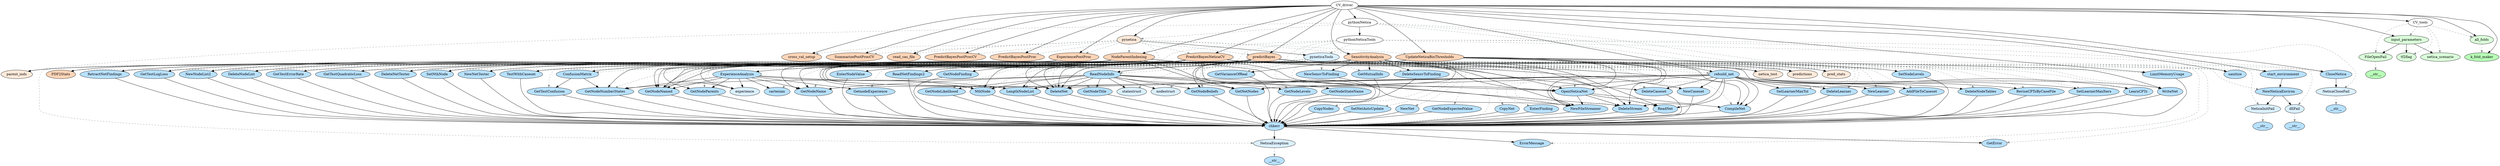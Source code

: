 digraph G {
	graph [bb="0,0,8975.4,684"];
	node [label="\N"];
	pythonNetica	 [fillcolor="#FFFFFFB2",
		fontcolor="#000000",
		group=0,
		height=0.5,
		label=pythonNetica,
		pos="3198.4,594",
		style=filled,
		width=1.6499];
	pythonNetica__parent_inds	 [fillcolor="#FFE1CCB2",
		fontcolor="#000000",
		group=2,
		height=0.5,
		label=parent_inds,
		pos="70.375,378",
		style=filled,
		width=1.4763];
	pythonNetica -> pythonNetica__parent_inds	 [color=azure4,
		pos="e,95.281,393.94 3139.2,591.9 2749.3,584.42 554.59,539.43 266.37,468 206.52,453.17 142.39,420.48 104.37,399.11",
		style=dashed];
	pythonNetica__predictions	 [fillcolor="#FFE1CCB2",
		fontcolor="#000000",
		group=2,
		height=0.5,
		label=predictions,
		pos="7203.4,378",
		style=filled,
		width=1.4215];
	pythonNetica -> pythonNetica__predictions	 [color=azure4,
		pos="e,7166.9,390.78 3256.5,590.28 3397.5,583.52 3768.4,564.71 4077.4,540 4092.4,538.79 5145.3,432.89 5160.4,432 5600.1,406.12 6706.5\
,459.64 7142.4,396 7147.2,395.3 7152.1,394.34 7157,393.23",
		style=dashed];
	pythonNetica__pynetica	 [fillcolor="#FFE1CCB2",
		fontcolor="#000000",
		group=2,
		height=0.5,
		label=pynetica,
		pos="5641.4,522",
		style=filled,
		width=1.1472];
	pythonNetica -> pythonNetica__pynetica	 [color=azure4,
		pos="e,5600.3,524.4 3257.3,591.48 3492,585.38 4383.6,562.03 5117.4,540 5290.8,534.79 5496.5,527.92 5590.2,524.74",
		style=dashed];
	pythonNetica__pred_stats	 [fillcolor="#FFE1CCB2",
		fontcolor="#000000",
		group=2,
		height=0.5,
		label=pred_stats,
		pos="5227.4,378",
		style=filled,
		width=1.3117];
	pythonNetica -> pythonNetica__pred_stats	 [color=azure4,
		pos="e,5191,389.53 3255.5,588.84 3447.6,574.66 4087.9,525.89 4615.4,468 4859.6,441.2 4922.4,443.63 5163.4,396 5169.2,394.86 5175.2,393.49\
 5181.1,392.04",
		style=dashed];
	pythonNetica__netica_test	 [fillcolor="#FFE1CCB2",
		fontcolor="#000000",
		group=2,
		height=0.5,
		label=netica_test,
		pos="643.37,378",
		style=filled,
		width=1.3666];
	pythonNetica -> pythonNetica__netica_test	 [color=azure4,
		pos="e,677.64,391.06 3138.6,593.25 2859.7,593.4 1658.3,582.6 697.37,396 694.14,395.37 690.83,394.62 687.52,393.78",
		style=dashed];
	pythonNeticaTools	 [fillcolor="#FFFFFFB2",
		fontcolor="#000000",
		group=0,
		height=0.5,
		label=pythonNeticaTools,
		pos="3198.4,522",
		style=filled,
		width=2.2305];
	pythonNetica -> pythonNeticaTools	 [pos="e,3198.4,540.1 3198.4,575.7 3198.4,567.98 3198.4,558.71 3198.4,550.11"];
	pythonNeticaTools__dllFail	 [fillcolor="#CCE9FFB2",
		fontcolor="#000000",
		group=3,
		height=0.5,
		label=dllFail,
		pos="422.37,234",
		style=filled,
		width=0.95065];
	pythonNeticaTools -> pythonNeticaTools__dllFail	 [color=azure4,
		pos="e,404.03,249.58 3118.1,521.03 2662.9,521 424.72,518.28 375.37,468 319.34,410.9 346.99,362.79 375.37,288 379.83,276.26 388.21,265.46\
 396.67,256.71",
		style=dashed];
	pythonNeticaTools__nodestruct	 [fillcolor="#CCE9FFB2",
		fontcolor="#000000",
		group=3,
		height=0.5,
		label=nodestruct,
		pos="3984.4,306",
		style=filled,
		width=1.3437];
	pythonNeticaTools -> pythonNeticaTools__nodestruct	 [color=azure4,
		pos="e,3949,318.41 3238,506.22 3266,495.69 3304.6,481.13 3338.4,468 3398.8,444.52 3546.5,375.8 3609.4,360 3746.9,325.45 3787.4,352.04\
 3926.4,324 3930.5,323.16 3934.8,322.16 3939.1,321.07",
		style=dashed];
	pythonNeticaTools__NeticaException	 [fillcolor="#CCE9FFB2",
		fontcolor="#000000",
		group=3,
		height=0.5,
		label=NeticaException,
		pos="4542.4,90",
		style=filled,
		width=1.9791];
	pythonNeticaTools -> pythonNeticaTools__NeticaException	 [color=azure4,
		pos="e,4471.4,91.552 3118.1,520.48 2661.3,517.4 409.66,500.6 346.37,468 302.6,445.45 280.37,428.25 280.37,379 280.37,379 280.37,379 280.37\
,233 280.37,175.14 321.7,165.61 375.37,144 424.58,124.19 3883.7,96.173 4461.1,91.633",
		style=dashed];
	pythonNeticaTools__NeticaInitFail	 [fillcolor="#CCE9FFB2",
		fontcolor="#000000",
		group=3,
		height=0.5,
		label=NeticaInitFail,
		pos="536.37,234",
		style=filled,
		width=1.6958];
	pythonNeticaTools -> pythonNeticaTools__NeticaInitFail	 [color=azure4,
		pos="e,542.86,252.08 3118.6,519.8 2691.1,513.02 686.8,476.99 585.37,396 546.45,364.91 570.46,335.48 555.37,288 552.64,279.39 549.4,270.09\
 546.38,261.72",
		style=dashed];
	pythonNeticaTools__pyneticaTools	 [fillcolor="#CCE9FFB2",
		fontcolor="#000000",
		group=3,
		height=0.5,
		label=pyneticaTools,
		pos="4544.4,450",
		style=filled,
		width=1.7277];
	pythonNeticaTools -> pythonNeticaTools__pyneticaTools	 [color=azure4,
		pos="e,4500.5,462.77 3278.2,519.67 3519.6,515.32 4240,499.96 4472.4,468 4478.2,467.19 4484.3,466.12 4490.4,464.92",
		style=dashed];
	pythonNeticaTools__statestruct	 [fillcolor="#CCE9FFB2",
		fontcolor="#000000",
		group=3,
		height=0.5,
		label=statestruct,
		pos="3870.4,306",
		style=filled,
		width=1.3117];
	pythonNeticaTools -> pythonNeticaTools__statestruct	 [color=azure4,
		pos="e,3828.8,314.68 3225.5,504.78 3281.7,471.91 3416,397.4 3538.4,360 3640.3,328.87 3670.3,341.39 3775.4,324 3789.5,321.67 3804.7,319\
 3818.8,316.49",
		style=dashed];
	pythonNeticaTools__NeticaCloseFail	 [fillcolor="#CCE9FFB2",
		fontcolor="#000000",
		group=3,
		height=0.5,
		label=NeticaCloseFail,
		pos="182.37,306",
		style=filled,
		width=1.9242];
	pythonNeticaTools -> pythonNeticaTools__NeticaCloseFail	 [color=azure4,
		pos="e,122.61,315.22 3118.1,520.77 2676.8,519.32 555.01,510.18 266.37,468 148.58,450.79 80.357,490.82 8.3747,396 -24.275,352.99 50.909\
,329.06 112.48,317.11",
		style=dashed];
	pythonNeticaTools__experience	 [fillcolor="#CCE9FFB2",
		fontcolor="#000000",
		group=3,
		height=0.5,
		label=experience,
		pos="2887.4,306",
		style=filled,
		width=1.3895];
	pythonNeticaTools -> pythonNeticaTools__experience	 [color=azure4,
		pos="e,2887.6,324.07 3125.8,514.31 3059,506.75 2966.4,492.22 2939.4,468 2900.9,433.56 2890.7,370.49 2888.2,334.36",
		style=dashed];
	CV_tools	 [fillcolor="#FFFFFFB2",
		fontcolor="#000000",
		group=0,
		height=0.5,
		label=CV_tools,
		pos="8650.4,594",
		style=filled,
		width=1.2569];
	CV_tools__netica_scenario	 [fillcolor="#CCFFCCB2",
		fontcolor="#000000",
		group=1,
		height=0.5,
		label=netica_scenario,
		pos="8773.4,450",
		style=filled,
		width=1.8694];
	CV_tools -> CV_tools__netica_scenario	 [color=azure4,
		pos="e,8741,465.95 8654.8,575.97 8660.5,556.76 8671.9,525.41 8690.4,504 8701.9,490.71 8717.5,479.56 8732.1,470.96",
		style=dashed];
	CV_tools__all_folds	 [fillcolor="#CCFFCCB2",
		fontcolor="#000000",
		group=1,
		height=0.5,
		label=all_folds,
		pos="6814.4,522",
		style=filled,
		width=1.1701];
	CV_tools -> CV_tools__all_folds	 [color=azure4,
		pos="e,6856.2,524.59 8605.4,591.29 8355.1,581.74 7134.4,535.2 6866.4,524.98",
		style=dashed];
	CV_tools__FileOpenFail	 [fillcolor="#CCFFCCB2",
		fontcolor="#000000",
		group=1,
		height=0.5,
		label=FileOpenFail,
		pos="8917.4,450",
		style=filled,
		width=1.618];
	CV_tools -> CV_tools__FileOpenFail	 [color=azure4,
		pos="e,8910.2,468.2 8695.1,590.53 8739.6,586.12 8808,573.89 8856.4,540 8878.8,524.3 8895.5,497.54 8905.7,477.45",
		style=dashed];
	CV_tools__tf2flag	 [fillcolor="#CCFFCCB2",
		fontcolor="#000000",
		group=1,
		height=0.5,
		label=tf2flag,
		pos="8653.4,450",
		style=filled,
		width=0.95065];
	CV_tools -> CV_tools__tf2flag	 [color=azure4,
		pos="e,8653,468.19 8650.7,575.87 8651.2,551.67 8652.2,507.21 8652.8,478.39",
		style=dashed];
	CV_tools__input_parameters	 [fillcolor="#CCFFCCB2",
		fontcolor="#000000",
		group=1,
		height=0.5,
		label=input_parameters,
		pos="8773.4,522",
		style=filled,
		width=2.0569];
	CV_tools -> CV_tools__input_parameters	 [color=azure4,
		pos="e,8745.5,538.85 8675.3,578.83 8692.9,568.79 8716.9,555.14 8736.7,543.85",
		style=dashed];
	CV_tools__all_folds__k_fold_maker	 [fillcolor="#99FF99B2",
		fontcolor="#000000",
		group=1,
		height=0.5,
		label=k_fold_maker,
		pos="6814.4,450",
		style=filled,
		width=1.7048];
	CV_tools__all_folds -> CV_tools__all_folds__k_fold_maker	 [color=azure4,
		pos="e,6814.4,468.1 6814.4,503.7 6814.4,495.98 6814.4,486.71 6814.4,478.11",
		style=dashed];
	CV_tools__input_parameters -> CV_tools__netica_scenario	 [pos="e,8773.4,468.1 8773.4,503.7 8773.4,495.98 8773.4,486.71 8773.4,478.11"];
	CV_tools__input_parameters -> CV_tools__tf2flag	 [pos="e,8675.7,464.01 8746.1,505.12 8727.8,494.39 8703.4,480.21 8684.3,469.06"];
	CV_tools__input_parameters -> CV_tools__FileOpenFail	 [pos="e,8887.3,465.61 8805,505.64 8826.5,495.17 8855.2,481.23 8878.2,470.05"];
	CV_tools__FileOpenFail____str__	 [fillcolor="#99FF99B2",
		fontcolor="#000000",
		group=1,
		height=0.5,
		label=__str__,
		pos="8917.4,378",
		style=filled,
		width=1.0604];
	CV_tools__FileOpenFail -> CV_tools__FileOpenFail____str__	 [color=azure4,
		pos="e,8917.4,396.1 8917.4,431.7 8917.4,423.98 8917.4,414.71 8917.4,406.11",
		style=dashed];
	pythonNetica__pynetica__cross_val_setup	 [fillcolor="#FFC399B2",
		fontcolor="#000000",
		group=2,
		height=0.5,
		label=cross_val_setup,
		pos="5857.4,450",
		style=filled,
		width=1.9013];
	pythonNetica__pynetica -> pythonNetica__pynetica__cross_val_setup	 [color=azure4,
		pos="e,5815.9,464.43 5673.7,510.52 5708.8,499.15 5765.3,480.84 5806.4,467.53",
		style=dashed];
	pythonNetica__pynetica__SummarizePostProcCV	 [fillcolor="#FFC399B2",
		fontcolor="#000000",
		group=2,
		height=0.5,
		label=SummarizePostProcCV,
		pos="6041.4,450",
		style=filled,
		width=2.6784];
	pythonNetica__pynetica -> pythonNetica__pynetica__SummarizePostProcCV	 [color=azure4,
		pos="e,5973.8,462.83 5679,514.41 5743.9,503.05 5878.2,479.55 5963.8,464.57",
		style=dashed];
	pythonNetica__pynetica__NodeParentIndexing	 [fillcolor="#FFC399B2",
		fontcolor="#000000",
		group=2,
		height=0.5,
		label=NodeParentIndexing,
		pos="4378.4,450",
		style=filled,
		width=2.3721];
	pythonNetica__pynetica -> pythonNetica__pynetica__NodeParentIndexing	 [color=azure4,
		pos="e,4438,462.91 5600.1,521.09 5449.1,521 4912.4,517.03 4473.4,468 4465.1,467.08 4456.5,465.87 4448,464.53",
		style=dashed];
	pythonNetica__pynetica__read_cas_file	 [fillcolor="#FFC399B2",
		fontcolor="#000000",
		group=2,
		height=0.5,
		label=read_cas_file,
		pos="6214.4,450",
		style=filled,
		width=1.618];
	pythonNetica__pynetica -> pythonNetica__pynetica__read_cas_file	 [color=azure4,
		pos="e,6172.1,462.54 5682.2,518.66 5768.5,513.3 5975.4,498.2 6146.4,468 6151.5,467.1 6156.8,466.02 6162.1,464.86",
		style=dashed];
	pythonNetica__pynetica__predictBayes	 [fillcolor="#FFC399B2",
		fontcolor="#000000",
		group=2,
		height=0.5,
		label=predictBayes,
		pos="5227.4,450",
		style=filled,
		width=1.618];
	pythonNetica__pynetica -> pythonNetica__pynetica__predictBayes	 [color=azure4,
		pos="e,5270,462.31 5602.3,516.21 5537.9,508.07 5405.9,490.23 5295.4,468 5290.4,466.99 5285.2,465.85 5280,464.66",
		style=dashed];
	pythonNetica__pynetica__SensitivityAnalysis	 [fillcolor="#FFC399B2",
		fontcolor="#000000",
		group=2,
		height=0.5,
		label=SensitivityAnalysis,
		pos="6597.4,450",
		style=filled,
		width=2.2534];
	pythonNetica__pynetica -> pythonNetica__pynetica__SensitivityAnalysis	 [color=azure4,
		pos="e,6540.3,462.78 5682.5,520.28 5807.1,517.72 6190.9,506.98 6506.4,468 6514.1,467.04 6522.2,465.84 6530.2,464.52",
		style=dashed];
	pythonNetica__pynetica__ExperiencePostProc	 [fillcolor="#FFC399B2",
		fontcolor="#000000",
		group=2,
		height=0.5,
		label=ExperiencePostProc,
		pos="468.37,450",
		style=filled,
		width=2.3173];
	pythonNetica__pynetica -> pythonNetica__pynetica__ExperiencePostProc	 [color=azure4,
		pos="e,551.69,452.13 5600.1,520.44 5153.7,514.4 1221.8,461.19 562.09,452.27",
		style=dashed];
	pythonNetica__pynetica__UpdateNeticaBinThresholds	 [fillcolor="#FFC399B2",
		fontcolor="#000000",
		group=2,
		height=0.5,
		label=UpdateNeticaBinThresholds,
		pos="5418.4,450",
		style=filled,
		width=3.1721];
	pythonNetica__pynetica -> pythonNetica__pynetica__UpdateNeticaBinThresholds	 [color=azure4,
		pos="e,5467.3,466.36 5608.9,510.82 5574.4,499.99 5519.1,482.61 5476.9,469.37",
		style=dashed];
	pythonNetica__pynetica__PredictBayesPostProcCV	 [fillcolor="#FFC399B2",
		fontcolor="#000000",
		group=2,
		height=0.5,
		label=PredictBayesPostProcCV,
		pos="6394.4,450",
		style=filled,
		width=2.8749];
	pythonNetica__pynetica -> pythonNetica__pynetica__PredictBayesPostProcCV	 [color=azure4,
		pos="e,6320.9,462.78 5682.3,518.56 5783.9,512.3 6055.7,494.29 6281.4,468 6291,466.88 6301,465.57 6311,464.18",
		style=dashed];
	pythonNetica__pynetica__PredictBayesNeticaCV	 [fillcolor="#FFC399B2",
		fontcolor="#000000",
		group=2,
		height=0.5,
		label=PredictBayesNeticaCV,
		pos="3043.4,450",
		style=filled,
		width=2.6235];
	pythonNetica__pynetica -> pythonNetica__pynetica__PredictBayesNeticaCV	 [color=azure4,
		pos="e,3136.1,453.5 5600.3,519.89 5311.8,512.12 3587.7,465.67 3146.3,453.77",
		style=dashed];
	pythonNetica__pynetica__PDF2Stats	 [fillcolor="#FFC399B2",
		fontcolor="#000000",
		group=2,
		height=0.5,
		label=PDF2Stats,
		pos="8434.4,378",
		style=filled,
		width=1.3666];
	pythonNetica__pynetica -> pythonNetica__pynetica__PDF2Stats	 [color=azure4,
		pos="e,8399.5,390.72 5668.9,508.58 5689.4,498.81 5717.7,484.16 5740.4,468 5759.6,454.32 5757.5,440.74 5779.4,432 5913.3,378.55 8232.7\
,417.16 8375.4,396 8380.1,395.3 8384.9,394.34 8389.7,393.21",
		style=dashed];
	pythonNetica__pynetica__PredictBayesPostProc	 [fillcolor="#FFC399B2",
		fontcolor="#000000",
		group=2,
		height=0.5,
		label=PredictBayesPostProc,
		pos="5641.4,450",
		style=filled,
		width=2.5138];
	pythonNetica__pynetica -> pythonNetica__pynetica__PredictBayesPostProc	 [color=azure4,
		pos="e,5641.4,468.1 5641.4,503.7 5641.4,495.98 5641.4,486.71 5641.4,478.11",
		style=dashed];
	pythonNetica__pynetica -> pythonNeticaTools__pyneticaTools	 [pos="e,4604.5,454.84 5600.7,518.4 5436.8,507.95 4823.8,468.83 4614.7,455.49"];
	pythonNeticaTools__pyneticaTools__DeleteStream	 [fillcolor="#99D4FFB2",
		fontcolor="#000000",
		group=3,
		height=0.5,
		label=DeleteStream,
		pos="6654.4,234",
		style=filled,
		width=1.6728];
	pythonNetica__pynetica__SensitivityAnalysis -> pythonNeticaTools__pyneticaTools__DeleteStream	 [pos="e,6698.9,246.23 6654.7,437.25 6667.1,435.13 6680.1,433.21 6692.4,432 6742.1,427.08 8457.4,431.71 8492.4,396 8503.6,384.57 8503.6\
,371.45 8492.4,360 8433.7,299.88 7062.4,342.42 6980.4,324 6941.9,315.36 6936.9,300.02 6899.4,288 6823.3,263.64 6801.3,269.55 6723.4\
,252 6718.7,250.94 6713.8,249.8 6708.9,248.64"];
	pythonNeticaTools__pyneticaTools__DeleteNet	 [fillcolor="#99D4FFB2",
		fontcolor="#000000",
		group=3,
		height=0.5,
		label=DeleteNet,
		pos="4986.4,306",
		style=filled,
		width=1.3117];
	pythonNetica__pynetica__SensitivityAnalysis -> pythonNeticaTools__pyneticaTools__DeleteNet	 [pos="e,5020.4,318.65 6540.3,437.05 6529.1,435.07 6517.4,433.26 6506.4,432 6135.1,389.58 6035.5,454.24 5666.4,396 5607.2,386.66 5595.4\
,370.23 5536.4,360 5319.5,322.44 5258.8,364.22 5042.4,324 5038.4,323.27 5034.4,322.36 5030.4,321.35"];
	pythonNeticaTools__pyneticaTools__ReadNet	 [fillcolor="#99D4FFB2",
		fontcolor="#000000",
		group=3,
		height=0.5,
		label=ReadNet,
		pos="6942.4,234",
		style=filled,
		width=1.1701];
	pythonNetica__pynetica__SensitivityAnalysis -> pythonNeticaTools__pyneticaTools__ReadNet	 [pos="e,6972.8,246.67 6654.7,437.24 6667.1,435.13 6680.1,433.21 6692.4,432 6743.1,426.99 8492.7,432.42 8528.4,396 8734,186.28 8169.3,310.12\
 7876.4,288 7484.7,258.43 7379.7,322.8 6993.4,252 6989.8,251.34 6986.1,250.48 6982.4,249.5"];
	pythonNeticaTools__pyneticaTools__GetNetNodes	 [fillcolor="#99D4FFB2",
		fontcolor="#000000",
		group=3,
		height=0.5,
		label=GetNetNodes,
		pos="4860.4,306",
		style=filled,
		width=1.6728];
	pythonNetica__pynetica__SensitivityAnalysis -> pythonNeticaTools__pyneticaTools__GetNetNodes	 [pos="e,4903.5,318.65 6540.8,437.09 6529.4,435.08 6517.6,433.25 6506.4,432 6077.6,384.26 5960.6,474.19 5536.4,396 5487.4,386.98 5479.1\
,369.87 5430.4,360 5212,315.82 5150.5,358.41 4930.4,324 4924.9,323.14 4919.2,322.07 4913.6,320.89"];
	pythonNeticaTools__pyneticaTools__GetMutualInfo	 [fillcolor="#99D4FFB2",
		fontcolor="#000000",
		group=3,
		height=0.5,
		label=GetMutualInfo,
		pos="7565.4,378",
		style=filled,
		width=1.7916];
	pythonNetica__pynetica__SensitivityAnalysis -> pythonNeticaTools__pyneticaTools__GetMutualInfo	 [pos="e,7518.4,390.45 6655.5,437.35 6667.6,435.27 6680.4,433.34 6692.4,432 7043.4,392.8 7136,441.31 7486.4,396 7493.5,395.07 7501,393.83\
 7508.4,392.43"];
	pythonNeticaTools__pyneticaTools__DeleteSensvToFinding	 [fillcolor="#99D4FFB2",
		fontcolor="#000000",
		group=3,
		height=0.5,
		label=DeleteSensvToFinding,
		pos="7937.4,378",
		style=filled,
		width=2.6235];
	pythonNetica__pynetica__SensitivityAnalysis -> pythonNeticaTools__pyneticaTools__DeleteSensvToFinding	 [pos="e,7872.1,391.01 6655,437.31 6667.3,435.2 6680.2,433.27 6692.4,432 7197,379.17 7328.4,445.03 7833.4,396 7842.7,395.09 7852.5,393.87\
 7862.1,392.49"];
	pythonNeticaTools__pyneticaTools__NewFileStreamer	 [fillcolor="#99D4FFB2",
		fontcolor="#000000",
		group=3,
		height=0.5,
		label=NewFileStreamer,
		pos="6807.4,234",
		style=filled,
		width=2.0659];
	pythonNetica__pynetica__SensitivityAnalysis -> pythonNeticaTools__pyneticaTools__NewFileStreamer	 [pos="e,6860.1,246.84 6654.7,437.24 6667.1,435.13 6680.1,433.21 6692.4,432 6742.6,427.04 8475,432.07 8510.4,396 8521.6,384.57 8521.3,371.71\
 8510.4,360 8479.7,327.01 6936.1,257.81 6891.4,252 6884.5,251.11 6877.4,249.99 6870.3,248.74"];
	pythonNeticaTools__pyneticaTools__CompileNet	 [fillcolor="#99D4FFB2",
		fontcolor="#000000",
		group=3,
		height=0.5,
		label=CompileNet,
		pos="7057.4,234",
		style=filled,
		width=1.5312];
	pythonNetica__pynetica__SensitivityAnalysis -> pythonNeticaTools__pyneticaTools__CompileNet	 [pos="e,7096.3,246.86 6654.7,437.24 6667.1,435.12 6680.1,433.21 6692.4,432 6743.9,426.93 8519.1,432.95 8555.4,396 8637.3,312.43 8759.9\
,354.97 8237.4,288 7745.1,224.92 7612.4,324.17 7121.4,252 7116.4,251.27 7111.2,250.29 7106.1,249.16"];
	pythonNeticaTools__pyneticaTools__GetVarianceOfReal	 [fillcolor="#99D4FFB2",
		fontcolor="#000000",
		group=3,
		height=0.5,
		label=GetVarianceOfReal,
		pos="8133.4,378",
		style=filled,
		width=2.3082];
	pythonNetica__pynetica__SensitivityAnalysis -> pythonNeticaTools__pyneticaTools__GetVarianceOfReal	 [pos="e,8075.5,391 6655,437.27 6667.3,435.16 6680.2,433.24 6692.4,432 7288.6,371.04 7444.3,458.07 8040.4,396 8048.6,395.14 8057.2,393.97\
 8065.6,392.63"];
	pythonNeticaTools__pyneticaTools__NewSensvToFinding	 [fillcolor="#99D4FFB2",
		fontcolor="#000000",
		group=3,
		height=0.5,
		label=NewSensvToFinding,
		pos="7736.4,378",
		style=filled,
		width=2.4499];
	pythonNetica__pynetica__SensitivityAnalysis -> pythonNeticaTools__pyneticaTools__NewSensvToFinding	 [pos="e,7674.9,390.96 6655.2,437.33 6667.4,435.23 6680.3,433.3 6692.4,432 7110.7,386.83 7219.9,440.05 7638.4,396 7647,395.09 7656,393.89\
 7664.9,392.54"];
	pythonNeticaTools__pyneticaTools__GetNodeNamed	 [fillcolor="#99D4FFB2",
		fontcolor="#000000",
		group=3,
		height=0.5,
		label=GetNodeNamed,
		pos="4444.4,306",
		style=filled,
		width=1.9242];
	pythonNetica__pynetica__SensitivityAnalysis -> pythonNeticaTools__pyneticaTools__GetNodeNamed	 [pos="e,4501.1,316.37 6540.8,437.06 6529.4,435.05 6517.6,433.22 6506.4,432 6268.6,405.96 5665.3,441.44 5430.4,396 5384.4,387.11 5377.3\
,369.2 5331.4,360 4995.5,292.69 4902.4,356.67 4561.4,324 4545,322.44 4527.5,320.19 4511.1,317.84"];
	pythonNetica__pynetica__ExperiencePostProc -> pythonNeticaTools__experience	 [pos="e,2869.8,322.96 551.59,448.33 949.4,444.98 2642.5,428.83 2749.4,396 2792.9,382.63 2835.8,351.3 2862,329.63"];
	pythonNetica__pynetica__ExperiencePostProc -> pythonNetica__parent_inds	 [pos="e,109.54,390.26 398.36,440.14 330.31,431 224.22,415.38 133.37,396 128.77,395.02 124,393.91 119.24,392.73"];
	pythonNetica__pynetica__NodeParentIndexing -> pythonNeticaTools__pyneticaTools__GetNodeNamed	 [pos="e,4436.4,324.19 4386.3,431.87 4397.7,407.35 4418.8,362.03 4432.2,333.26"];
	pythonNetica__pynetica__NodeParentIndexing -> pythonNetica__parent_inds	 [pos="e,108.03,390.81 4293.6,447.78 4093.8,444.9 3577.6,437.55 3146.4,432 2811.6,427.69 465,441.98 133.37,396 128.31,395.3 123.08,394.32\
 117.9,393.17"];
	pythonNeticaTools__pyneticaTools__GetNodeName	 [fillcolor="#99D4FFB2",
		fontcolor="#000000",
		group=3,
		height=0.5,
		label=GetNodeName,
		pos="3096.4,306",
		style=filled,
		width=1.7916];
	pythonNetica__pynetica__NodeParentIndexing -> pythonNeticaTools__pyneticaTools__GetNodeName	 [pos="e,3143.2,318.38 4293,448.6 4100.1,446.93 3636.3,438.49 3486.4,396 3453.9,386.78 3451.5,370.58 3419.4,360 3313.2,325 3280.3,344.54\
 3170.4,324 3164.7,322.95 3158.9,321.76 3153,320.51"];
	pythonNetica__pynetica__NodeParentIndexing -> pythonNeticaTools__pyneticaTools__DeleteNet	 [pos="e,4950.9,317.89 4438.3,437.15 4490,426.76 4566.8,411.02 4633.4,396 4765.5,366.22 4798.7,359.36 4929.4,324 4933.2,322.97 4937.1,321.86\
 4941.1,320.73"];
	pythonNeticaTools__pyneticaTools__LengthNodeList	 [fillcolor="#99D4FFB2",
		fontcolor="#000000",
		group=3,
		height=0.5,
		label=LengthNodeList,
		pos="3539.4,306",
		style=filled,
		width=1.9471];
	pythonNetica__pynetica__NodeParentIndexing -> pythonNeticaTools__pyneticaTools__LengthNodeList	 [pos="e,3547.2,323.99 4294,447.03 4106.8,442.11 3668.7,427.37 3609.4,396 3583.3,382.21 3563.8,354.02 3552,333.04"];
	pythonNeticaTools__pyneticaTools__GetNodeParents	 [fillcolor="#99D4FFB2",
		fontcolor="#000000",
		group=3,
		height=0.5,
		label=GetNodeParents,
		pos="2216.4,306",
		style=filled,
		width=1.9471];
	pythonNetica__pynetica__NodeParentIndexing -> pythonNeticaTools__pyneticaTools__GetNodeParents	 [pos="e,2259.5,320.21 4293.6,447.56 3919.2,441.08 2430.2,414.22 2385.4,396 2363.5,387.12 2366.3,372.66 2346.4,360 2322.5,344.82 2293.5\
,332.51 2269,323.59"];
	pythonNeticaTools__pyneticaTools__NthNode	 [fillcolor="#99D4FFB2",
		fontcolor="#000000",
		group=3,
		height=0.5,
		label=NthNode,
		pos="3407.4,306",
		style=filled,
		width=1.2249];
	pythonNetica__pynetica__NodeParentIndexing -> pythonNeticaTools__pyneticaTools__NthNode	 [pos="e,3427.8,322.3 4293.3,448.15 4113.8,445.6 3701.5,435.49 3567.4,396 3518,381.45 3467,349.67 3436.3,328.3"];
	pythonNeticaTools__pyneticaTools__ReadNetFindings2	 [fillcolor="#99D4FFB2",
		fontcolor="#000000",
		group=3,
		height=0.5,
		label=ReadNetFindings2,
		pos="2259.4,378",
		style=filled,
		width=2.1756];
	pythonNetica__pynetica__NodeParentIndexing -> pythonNeticaTools__pyneticaTools__ReadNetFindings2	 [pos="e,2315.2,390.66 4293.7,447.56 3934.6,441.34 2547.1,416.22 2352.4,396 2343.6,395.09 2334.4,393.81 2325.4,392.36"];
	pythonNetica__pynetica__NodeParentIndexing -> pythonNeticaTools__pyneticaTools__DeleteStream	 [pos="e,6677.8,250.8 4437.5,436.99 4449.3,434.99 4461.7,433.18 4473.4,432 5111.6,367.31 5275.9,432.84 5916.4,396 6094.1,385.77 6594.3,\
455.44 6714.4,324 6733.4,303.2 6709,275.93 6685.9,257.09"];
	pythonNeticaTools__pyneticaTools__OpenNeticaNet	 [fillcolor="#99D4FFB2",
		fontcolor="#000000",
		group=3,
		height=0.5,
		label=OpenNeticaNet,
		pos="7057.4,306",
		style=filled,
		width=1.8694];
	pythonNetica__pynetica__NodeParentIndexing -> pythonNeticaTools__pyneticaTools__OpenNeticaNet	 [pos="e,7004.2,317.21 4437.2,436.95 4449.1,434.94 4461.6,433.14 4473.4,432 4966.2,384.23 6212.6,475.39 6701.4,396 6753.8,387.48 6764,373.7\
 6815.4,360 6875.6,343.92 6945.3,329.05 6994.3,319.18"];
	pythonNetica__pynetica__NodeParentIndexing -> pythonNeticaTools__pyneticaTools__NewFileStreamer	 [pos="e,6798.2,251.9 4437.5,436.94 4449.3,434.94 4461.7,433.15 4473.4,432 5282.5,352.14 5492.8,471.34 6302.4,396 6495.3,378.05 6564,419.98\
 6732.4,324 6758.7,309 6779.9,281.08 6792.9,260.49"];
	pythonNetica__pynetica__NodeParentIndexing -> pythonNeticaTools__pyneticaTools__GetNetNodes	 [pos="e,4819.1,319.17 4425.9,435 4517,408.16 4715.4,349.71 4809.2,322.06"];
	pythonNeticaTools__pyneticaTools__GetNodeFinding	 [fillcolor="#99D4FFB2",
		fontcolor="#000000",
		group=3,
		height=0.5,
		label=GetNodeFinding,
		pos="2466.4,378",
		style=filled,
		width=2.002];
	pythonNetica__pynetica__NodeParentIndexing -> pythonNeticaTools__pyneticaTools__GetNodeFinding	 [pos="e,2518,390.65 4293.1,448.41 3980.4,445.93 2896.2,434.7 2552.4,396 2544.4,395.1 2536.1,393.86 2527.9,392.45"];
	pythonNeticaTools__pyneticaTools__GetNodeNumberStates	 [fillcolor="#99D4FFB2",
		fontcolor="#000000",
		group=3,
		height=0.5,
		label=GetNodeNumberStates,
		pos="2582.4,306",
		style=filled,
		width=2.6235];
	pythonNetica__pynetica__predictBayes -> pythonNeticaTools__pyneticaTools__GetNodeNumberStates	 [pos="e,2658.6,316.64 5169.6,447.36 5061,444.29 4819.1,437.49 4615.4,432 4462,427.87 3384.7,431.22 3235.4,396 3198.6,387.32 3194.9,369.71\
 3158.4,360 2971.3,310.23 2916.9,343.51 2724.4,324 2706.3,322.17 2687.1,320.01 2668.7,317.84"];
	pythonNeticaTools__pyneticaTools__EnterNodeValue	 [fillcolor="#99D4FFB2",
		fontcolor="#000000",
		group=3,
		height=0.5,
		label=EnterNodeValue,
		pos="3690.4,378",
		style=filled,
		width=2.002];
	pythonNetica__pynetica__predictBayes -> pythonNeticaTools__pyneticaTools__EnterNodeValue	 [pos="e,3753.8,386.63 5169.8,447.29 4943.4,440.48 4114.8,414.8 3852.4,396 3823.4,393.92 3791.5,390.77 3763.8,387.74"];
	pythonNetica__pynetica__predictBayes -> pythonNeticaTools__pyneticaTools__DeleteNet	 [pos="e,5020.8,318.42 5266.1,436.32 5284.8,428.01 5305.5,415.07 5316.4,396 5324.3,382.09 5326.9,372.03 5316.4,360 5275.9,313.83 5102.4\
,336.96 5042.4,324 5038.5,323.17 5034.5,322.2 5030.6,321.15"];
	pythonNeticaTools__pyneticaTools__RetractNetFindings	 [fillcolor="#99D4FFB2",
		fontcolor="#000000",
		group=3,
		height=0.5,
		label=RetractNetFindings,
		pos="3068.4,378",
		style=filled,
		width=2.2624];
	pythonNetica__pynetica__predictBayes -> pythonNeticaTools__pyneticaTools__RetractNetFindings	 [pos="e,3126.3,390.71 5169.6,447.34 5061,444.23 4819.1,437.36 4615.4,432 3970.5,415.04 3806.2,460.42 3164.4,396 3155.3,395.09 3145.8,393.8\
 3136.4,392.35"];
	pythonNeticaTools__pyneticaTools__ReadNodeInfo	 [fillcolor="#99D4FFB2",
		fontcolor="#000000",
		group=3,
		height=0.5,
		label=ReadNodeInfo,
		pos="4262.4,378",
		style=filled,
		width=1.7826];
	pythonNetica__pynetica__predictBayes -> pythonNeticaTools__pyneticaTools__ReadNodeInfo	 [pos="e,4323.8,383.46 5171.3,444.93 5005.6,432.91 4518.1,397.55 4333.9,384.19"];
	pythonNetica__pynetica__predictBayes -> pythonNeticaTools__pyneticaTools__LengthNodeList	 [pos="e,3589.4,318.74 5169.4,447.47 4942,441.31 4121.3,417.68 4070.4,396 4049,386.9 4053.6,369.54 4032.4,360 3948.2,322.13 3709.7,337.74\
 3618.4,324 3612.2,323.07 3605.8,321.95 3599.3,320.73"];
	pythonNetica__pynetica__predictBayes -> pythonNeticaTools__pyneticaTools__NthNode	 [pos="e,3439.3,318.58 5169.3,447.69 4945.3,442.48 4143.5,422.17 4032.4,396 3994,386.97 3989.6,369.58 3951.4,360 3739.1,306.78 3675.2,365.71\
 3460.4,324 3456.7,323.29 3452.9,322.4 3449.1,321.4"];
	pythonNetica__pynetica__predictBayes -> pythonNetica__pynetica__PDF2Stats	 [pos="e,8399.5,390.73 5268.4,437.1 5277.2,435.01 5286.6,433.14 5295.4,432 5974.2,344.4 7698.2,495.66 8375.4,396 8380.1,395.31 8384.9,394.34\
 8389.7,393.22"];
	pythonNetica__pynetica__predictBayes -> pythonNetica__pred_stats	 [pos="e,5227.4,396.1 5227.4,431.7 5227.4,423.98 5227.4,414.71 5227.4,406.11"];
	pythonNetica__pynetica__predictBayes -> pythonNetica__predictions	 [pos="e,7166.9,390.77 5268.4,437.15 5277.3,435.06 5286.6,433.17 5295.4,432 5702.3,377.87 6736.2,455.58 7142.4,396 7147.2,395.3 7152.1,\
394.34 7157,393.23"];
	pythonNetica__pynetica__predictBayes -> pythonNeticaTools__pyneticaTools__GetNodeName	 [pos="e,3141.9,318.76 5169.3,447.58 4935.3,441.73 4068.2,418.72 3947.4,396 3898.9,386.88 3890.8,369.41 3842.4,360 3548.8,302.95 3466.6\
,365.64 3170.4,324 3164.4,323.17 3158.3,322.09 3152.2,320.89"];
	pythonNetica__pynetica__predictBayes -> pythonNeticaTools__pyneticaTools__GetNetNodes	 [pos="e,4903.9,318.54 5249.5,433.08 5273,414.35 5304.1,382.9 5283.4,360 5230.5,301.48 5008.1,337.34 4930.4,324 4925,323.07 4919.4,321.97\
 4913.8,320.77"];
	pythonNetica__pynetica__predictBayes -> pythonNeticaTools__pyneticaTools__OpenNeticaNet	 [pos="e,7119.2,313.31 5268.4,437.15 5277.3,435.05 5286.6,433.17 5295.4,432 5349.6,424.82 7225.1,435.01 7263.4,396 7309.3,349.18 7205.6\
,325.44 7129.3,314.68"];
	pythonNeticaTools__pyneticaTools__GetNodeBeliefs	 [fillcolor="#99D4FFB2",
		fontcolor="#000000",
		group=3,
		height=0.5,
		label=GetNodeBeliefs,
		pos="3697.4,306",
		style=filled,
		width=1.9242];
	pythonNetica__pynetica__predictBayes -> pythonNeticaTools__pyneticaTools__GetNodeBeliefs	 [pos="e,3756.3,315.61 5169.4,447.89 4979.9,443.97 4380,429.2 4189.4,396 4134.9,386.52 4124.3,371.88 4070.4,360 3958.2,335.29 3928.1,340.26\
 3814.4,324 3798.9,321.78 3782.2,319.38 3766.5,317.09"];
	pythonNetica__pynetica__UpdateNeticaBinThresholds -> pythonNeticaTools__pyneticaTools__GetNodeNamed	 [pos="e,4501.4,316.38 5400,432.13 5375.5,410.85 5329.8,375.2 5283.4,360 5130.7,310.03 4721.3,339.57 4561.4,324 4545.1,322.42 4527.7,320.18\
 4511.4,317.84"];
	pythonNetica__pynetica__UpdateNeticaBinThresholds -> pythonNeticaTools__pyneticaTools__DeleteNet	 [pos="e,5020.8,318.46 5407.7,431.87 5393.7,411 5367,376.5 5334.4,360 5217.7,300.96 5170.3,351.09 5042.4,324 5038.5,323.18 5034.5,322.22\
 5030.6,321.18"];
	pythonNetica__pynetica__UpdateNeticaBinThresholds -> pythonNeticaTools__pyneticaTools__OpenNeticaNet	 [pos="e,7124.2,308.32 5496.3,436.83 5511.2,434.89 5526.8,433.15 5541.4,432 5591,428.08 7299.5,431.58 7334.4,396 7397.8,331.33 7236.5,313.59\
 7134.2,308.76"];
	pythonNetica__pynetica__UpdateNeticaBinThresholds -> pythonNeticaTools__pyneticaTools__DeleteStream	 [pos="e,6699.1,246.14 5496.3,436.84 5511.2,434.9 5526.8,433.16 5541.4,432 5589.1,428.22 7229.9,430.18 7263.4,396 7274.6,384.57 7274.1,\
371.86 7263.4,360 7208.8,299.76 6973.3,357.77 6899.4,324 6878.2,314.33 6881.7,299.25 6861.4,288 6857.9,286.11 6769,263.65 6708.8\
,248.59"];
	pythonNetica__pynetica__UpdateNeticaBinThresholds -> pythonNeticaTools__pyneticaTools__NewFileStreamer	 [pos="e,6860.1,246.81 5496.3,436.82 5511.2,434.89 5526.8,433.15 5541.4,432 5643.7,423.96 7292.8,433.41 7388.4,396 7433.2,378.44 7449.6\
,367.94 7469.4,324 7534.8,178.23 7551.1,338.88 6891.4,252 6884.5,251.1 6877.4,249.97 6870.3,248.72"];
	pythonNetica__pynetica__UpdateNeticaBinThresholds -> pythonNeticaTools__pyneticaTools__CompileNet	 [pos="e,7097.1,246.62 5496.3,436.81 5511.2,434.88 5526.8,433.14 5541.4,432 5646.1,423.79 7337.6,441.47 7432.4,396 7481.9,372.24 7529.3\
,328.66 7492.4,288 7436.7,226.67 7202.9,266.68 7121.4,252 7116.7,251.15 7111.8,250.13 7107,249.02"];
	pythonNeticaTools__pyneticaTools__WriteNet	 [fillcolor="#99D4FFB2",
		fontcolor="#000000",
		group=3,
		height=0.5,
		label=WriteNet,
		pos="7416.4,306",
		style=filled,
		width=1.234];
	pythonNetica__pynetica__UpdateNeticaBinThresholds -> pythonNeticaTools__pyneticaTools__WriteNet	 [pos="e,7410.5,324.14 5496.3,436.82 5511.2,434.89 5526.8,433.15 5541.4,432 5641.9,424.08 7267.8,444.24 7356.4,396 7380.8,382.69 7397.2\
,354.62 7406.5,333.54"];
	pythonNeticaTools__pyneticaTools__SetNodeLevels	 [fillcolor="#99D4FFB2",
		fontcolor="#000000",
		group=3,
		height=0.5,
		label=SetNodeLevels,
		pos="8300.4,378",
		style=filled,
		width=1.8374];
	pythonNetica__pynetica__UpdateNeticaBinThresholds -> pythonNeticaTools__pyneticaTools__SetNodeLevels	 [pos="e,8254.2,391.05 5496,436.79 5511,434.85 5526.6,433.11 5541.4,432 6136.2,387.08 7633,466.32 8225.4,396 8231.6,395.27 8238,394.24 \
8244.3,393.04"];
	pythonNetica__pynetica__PredictBayesNeticaCV -> pythonNeticaTools__pyneticaTools__GetNodeNamed	 [pos="e,4430.2,323.9 3137.8,448.57 3416.8,446.8 4224.5,438.08 4335.4,396 4370.8,382.56 4403.3,352.78 4423.4,331.37"];
	pythonNeticaTools__pyneticaTools__SetNthNode	 [fillcolor="#99D4FFB2",
		fontcolor="#000000",
		group=3,
		height=0.5,
		label=SetNthNode,
		pos="972.37,378",
		style=filled,
		width=1.5402];
	pythonNetica__pynetica__PredictBayesNeticaCV -> pythonNeticaTools__pyneticaTools__SetNthNode	 [pos="e,1011.6,390.81 2949.6,447.79 2579.1,442.82 1227.6,423.02 1037.4,396 1032.2,395.27 1026.9,394.28 1021.6,393.14"];
	pythonNeticaTools__pyneticaTools__NewNetTester	 [fillcolor="#99D4FFB2",
		fontcolor="#000000",
		group=3,
		height=0.5,
		label=NewNetTester,
		pos="2099.4,378",
		style=filled,
		width=1.7596];
	pythonNetica__pynetica__PredictBayesNeticaCV -> pythonNeticaTools__pyneticaTools__NewNetTester	 [pos="e,2144.1,390.81 2949,448.54 2788.4,446.58 2452.2,437.37 2171.4,396 2165.7,395.16 2159.8,394.09 2153.9,392.9"];
	pythonNeticaTools__pyneticaTools__GetTestLogLoss	 [fillcolor="#99D4FFB2",
		fontcolor="#000000",
		group=3,
		height=0.5,
		label=GetTestLogLoss,
		pos="1743.4,378",
		style=filled,
		width=1.9791];
	pythonNetica__pynetica__PredictBayesNeticaCV -> pythonNeticaTools__pyneticaTools__GetTestLogLoss	 [pos="e,1793.7,390.89 2950,446.92 2703.9,441.11 2041.8,423.35 1824.4,396 1817.7,395.16 1810.7,394.05 1803.8,392.8"];
	pythonNeticaTools__pyneticaTools__GetTestErrorRate	 [fillcolor="#99D4FFB2",
		fontcolor="#000000",
		group=3,
		height=0.5,
		label=GetTestErrorRate,
		pos="823.37,378",
		style=filled,
		width=2.0888];
	pythonNetica__pynetica__PredictBayesNeticaCV -> pythonNeticaTools__pyneticaTools__GetTestErrorRate	 [pos="e,875.58,391.03 2949.6,447.64 2563.9,441.92 1111.7,419.03 907.37,396 900.26,395.2 892.85,394.1 885.51,392.84"];
	pythonNeticaTools__pyneticaTools__GetTestQuadraticLoss	 [fillcolor="#99D4FFB2",
		fontcolor="#000000",
		group=3,
		height=0.5,
		label=GetTestQuadraticLoss,
		pos="1925.4,378",
		style=filled,
		width=2.5596];
	pythonNetica__pynetica__PredictBayesNeticaCV -> pythonNeticaTools__pyneticaTools__GetTestQuadraticLoss	 [pos="e,1989.6,390.95 2949.5,447.7 2769.8,444.42 2364.9,433.19 2026.4,396 2017.7,395.05 2008.7,393.84 1999.7,392.5"];
	pythonNeticaTools__pyneticaTools__ConfusionMatrix	 [fillcolor="#99D4FFB2",
		fontcolor="#000000",
		group=3,
		height=0.5,
		label=ConfusionMatrix,
		pos="2667.4,378",
		style=filled,
		width=2.0339];
	pythonNetica__pynetica__PredictBayesNeticaCV -> pythonNeticaTools__pyneticaTools__ConfusionMatrix	 [pos="e,2724,389.54 2978.3,436.89 2909.9,424.15 2802.8,404.21 2733.9,391.38"];
	pythonNetica__pynetica__PredictBayesNeticaCV -> pythonNeticaTools__pyneticaTools__NewFileStreamer	 [pos="e,6787.7,251.45 3137.4,447.81 3601.3,441.85 5634.4,414.87 5916.4,396 6055.2,386.71 6088.9,373.13 6227.4,360 6335.4,349.76 6616.7\
,371.33 6714.4,324 6733.9,314.53 6731.9,303.21 6747.4,288 6757.7,277.84 6769.6,267.15 6780.1,258.05"];
	pythonNetica__pynetica__PredictBayesNeticaCV -> pythonNeticaTools__experience	 [pos="e,2902.8,323.26 3021.5,432.36 3008.4,422.18 2991.6,408.71 2977.4,396 2953.6,374.76 2927.8,348.97 2910,330.63"];
	pythonNeticaTools__pyneticaTools__ExperienceAnalysis	 [fillcolor="#99D4FFB2",
		fontcolor="#000000",
		group=3,
		height=0.5,
		label=ExperienceAnalysis,
		pos="3327.4,378",
		style=filled,
		width=2.3082];
	pythonNetica__pynetica__PredictBayesNeticaCV -> pythonNeticaTools__pyneticaTools__ExperienceAnalysis	 [pos="e,3274.5,392.04 3098.8,435.34 3146.4,423.61 3214.9,406.72 3264.5,394.49"];
	pythonNeticaTools__pyneticaTools__AddFileToCaseset	 [fillcolor="#99D4FFB2",
		fontcolor="#000000",
		group=3,
		height=0.5,
		label=AddFileToCaseset,
		pos="5430.4,306",
		style=filled,
		width=2.1756];
	pythonNetica__pynetica__PredictBayesNeticaCV -> pythonNeticaTools__pyneticaTools__AddFileToCaseset	 [pos="e,5374.5,318.66 3137.3,448.17 3374.5,445.53 4016.1,435.04 4549.4,396 4693.4,385.45 4728.6,373.53 4872.4,360 5080.5,340.42 5134.2\
,351.66 5341.4,324 5348.9,322.99 5356.8,321.75 5364.7,320.41"];
	pythonNetica__pynetica__PredictBayesNeticaCV -> pythonNetica__netica_test	 [pos="e,679.38,390.31 2949.6,447.51 2527.6,440.69 818.97,412.23 706.37,396 700.84,395.2 695.09,394.08 689.43,392.79"];
	pythonNetica__pynetica__PredictBayesNeticaCV -> pythonNeticaTools__pyneticaTools__RetractNetFindings	 [pos="e,3062.3,396.1 3049.6,431.7 3052.4,423.81 3055.8,414.3 3058.9,405.55"];
	pythonNeticaTools__pyneticaTools__DeleteCaseset	 [fillcolor="#99D4FFB2",
		fontcolor="#000000",
		group=3,
		height=0.5,
		label=DeleteCaseset,
		pos="5863.4,306",
		style=filled,
		width=1.7277];
	pythonNetica__pynetica__PredictBayesNeticaCV -> pythonNeticaTools__pyneticaTools__DeleteCaseset	 [pos="e,5819.1,318.77 3137.4,447.98 3392.8,444.79 4121,432.89 4725.4,396 4902.2,385.21 4945.7,372.76 5122.4,360 5419.4,338.55 5496.6,366.38\
 5791.4,324 5797.2,323.17 5803.2,322.1 5809.1,320.89"];
	pythonNeticaTools__pyneticaTools__DeleteNetTester	 [fillcolor="#99D4FFB2",
		fontcolor="#000000",
		group=3,
		height=0.5,
		label=DeleteNetTester,
		pos="1583.4,378",
		style=filled,
		width=1.9471];
	pythonNetica__pynetica__PredictBayesNeticaCV -> pythonNeticaTools__pyneticaTools__DeleteNetTester	 [pos="e,1632.7,390.85 2949.4,447.49 2680.9,442.83 1913,427.09 1663.4,396 1656.7,395.16 1649.7,394.05 1642.7,392.79"];
	pythonNeticaTools__pyneticaTools__NewCaseset	 [fillcolor="#99D4FFB2",
		fontcolor="#000000",
		group=3,
		height=0.5,
		label=NewCaseset,
		pos="6251.4,306",
		style=filled,
		width=1.5402];
	pythonNetica__pynetica__PredictBayesNeticaCV -> pythonNeticaTools__pyneticaTools__NewCaseset	 [pos="e,6209.2,317.72 3137,447.62 3602.8,440.69 5653,409.52 5787.4,396 5938.5,380.79 6113.9,341 6199.2,320.16"];
	pythonNetica__pynetica__PredictBayesNeticaCV -> pythonNeticaTools__pyneticaTools__DeleteNet	 [pos="e,4951.6,318.32 3137.4,448.17 3355.5,445.61 3913.2,435.42 4377.4,396 4500.6,385.53 4808.4,349.76 4929.4,324 4933.5,323.13 4937.7\
,322.11 4941.9,321.01"];
	pythonNeticaTools__pyneticaTools__TestWithCaseset	 [fillcolor="#99D4FFB2",
		fontcolor="#000000",
		group=3,
		height=0.5,
		label=TestWithCaseset,
		pos="1423.4,378",
		style=filled,
		width=2.002];
	pythonNetica__pynetica__PredictBayesNeticaCV -> pythonNeticaTools__pyneticaTools__TestWithCaseset	 [pos="e,1473.7,390.96 2949.3,447.89 2660.1,444.13 1786.3,430.18 1504.4,396 1497.7,395.19 1490.7,394.1 1483.8,392.86"];
	pythonNeticaTools__pyneticaTools__NewNodeList2	 [fillcolor="#99D4FFB2",
		fontcolor="#000000",
		group=3,
		height=0.5,
		label=NewNodeList2,
		pos="1112.4,378",
		style=filled,
		width=1.8374];
	pythonNetica__pynetica__PredictBayesNeticaCV -> pythonNeticaTools__pyneticaTools__NewNodeList2	 [pos="e,1158.8,390.85 2948.9,448.69 2621.3,447.25 1534.3,439.23 1188.4,396 1182,395.21 1175.4,394.13 1168.9,392.9"];
	pythonNeticaTools__pyneticaTools__DeleteNodeList	 [fillcolor="#99D4FFB2",
		fontcolor="#000000",
		group=3,
		height=0.5,
		label=DeleteNodeList,
		pos="1265.4,378",
		style=filled,
		width=1.8923];
	pythonNetica__pynetica__PredictBayesNeticaCV -> pythonNeticaTools__pyneticaTools__DeleteNodeList	 [pos="e,1313.2,391 2949.1,448.37 2639.7,445.95 1657,435.28 1342.4,396 1336.1,395.22 1329.7,394.17 1323.2,392.98"];
	pythonNetica__pynetica__PredictBayesNeticaCV -> pythonNeticaTools__pyneticaTools__OpenNeticaNet	 [pos="e,6999.2,315.07 3137.3,447.68 3647.6,440.45 6069.5,405.76 6227.4,396 6511,378.47 6847.1,335.57 6988.9,316.46"];
	pythonNeticaTools__NeticaException____str__	 [fillcolor="#99D4FFB2",
		fontcolor="#000000",
		group=3,
		height=0.5,
		label=__str__,
		pos="4542.4,18",
		style=filled,
		width=1.0604];
	pythonNeticaTools__NeticaException -> pythonNeticaTools__NeticaException____str__	 [color=azure4,
		pos="e,4542.4,36.104 4542.4,71.697 4542.4,63.983 4542.4,54.712 4542.4,46.112",
		style=dashed];
	pythonNeticaTools__dllFail____str__	 [fillcolor="#99D4FFB2",
		fontcolor="#000000",
		group=3,
		height=0.5,
		label=__str__,
		pos="422.37,162",
		style=filled,
		width=1.0604];
	pythonNeticaTools__dllFail -> pythonNeticaTools__dllFail____str__	 [color=azure4,
		pos="e,422.37,180.1 422.37,215.7 422.37,207.98 422.37,198.71 422.37,190.11",
		style=dashed];
	pythonNeticaTools__NeticaCloseFail____str__	 [fillcolor="#99D4FFB2",
		fontcolor="#000000",
		group=3,
		height=0.5,
		label=__str__,
		pos="182.37,234",
		style=filled,
		width=1.0604];
	pythonNeticaTools__NeticaCloseFail -> pythonNeticaTools__NeticaCloseFail____str__	 [color=azure4,
		pos="e,182.37,252.1 182.37,287.7 182.37,279.98 182.37,270.71 182.37,262.11",
		style=dashed];
	pythonNeticaTools__NeticaInitFail____str__	 [fillcolor="#99D4FFB2",
		fontcolor="#000000",
		group=3,
		height=0.5,
		label=__str__,
		pos="536.37,162",
		style=filled,
		width=1.0604];
	pythonNeticaTools__NeticaInitFail -> pythonNeticaTools__NeticaInitFail____str__	 [color=azure4,
		pos="e,536.37,180.1 536.37,215.7 536.37,207.98 536.37,198.71 536.37,190.11",
		style=dashed];
	pythonNeticaTools__pyneticaTools -> pythonNeticaTools__pyneticaTools__OpenNeticaNet	 [color=azure4,
		pos="e,7007.9,318.27 4605.7,446.88 4706.5,443.44 4913.8,436.57 5089.4,432 5185.3,429.5 6724.7,427.28 6815.4,396 6840.6,387.3 6839.4,371.72\
 6863.4,360 6887,348.43 6950.1,332.1 6998,320.64",
		style=dashed];
	pythonNeticaTools__pyneticaTools -> pythonNeticaTools__pyneticaTools__NewNodeList2	 [color=azure4,
		pos="e,1158.7,390.98 4500.9,437.1 4491.5,435.01 4481.7,433.14 4472.4,432 3747.9,343.61 1913.3,480.12 1188.4,396 1182,395.26 1175.4,394.22\
 1168.9,393.01",
		style=dashed];
	pythonNeticaTools__pyneticaTools__sanitize	 [fillcolor="#99D4FFB2",
		fontcolor="#000000",
		group=3,
		height=0.5,
		label=sanitize,
		pos="7095.4,378",
		style=filled,
		width=1.0604];
	pythonNeticaTools__pyneticaTools -> pythonNeticaTools__pyneticaTools__sanitize	 [color=azure4,
		pos="e,7066.9,390 4605.7,446.83 4706.5,443.32 4913.8,436.35 5089.4,432 5306.5,426.61 6829.3,432.14 7043.4,396 7047.9,395.24 7052.5,394.17\
 7057.1,392.93",
		style=dashed];
	pythonNeticaTools__pyneticaTools__LimitMemoryUsage	 [fillcolor="#99D4FFB2",
		fontcolor="#000000",
		group=3,
		height=0.5,
		label=LimitMemoryUsage,
		pos="8738.4,378",
		style=filled,
		width=2.3631];
	pythonNeticaTools__pyneticaTools -> pythonNeticaTools__pyneticaTools__LimitMemoryUsage	 [color=azure4,
		pos="e,8660.9,385.52 4606,446.96 4716.9,443.36 4957.4,435.9 5160.4,432 6641.1,403.57 7012.6,455.08 8492.4,396 8545,393.9 8603.8,389.89\
 8650.7,386.3",
		style=dashed];
	pythonNeticaTools__pyneticaTools -> pythonNeticaTools__pyneticaTools__DeleteNodeList	 [color=azure4,
		pos="e,1312.8,391.06 4500.9,437.1 4491.5,435.01 4481.7,433.14 4472.4,432 3781.9,347.57 2033.4,475.4 1342.4,396 1336,395.27 1329.5,394.25\
 1322.9,393.05",
		style=dashed];
	pythonNeticaTools__pyneticaTools__ReviseCPTsByCaseFile	 [fillcolor="#99D4FFB2",
		fontcolor="#000000",
		group=3,
		height=0.5,
		label=ReviseCPTsByCaseFile,
		pos="6607.4,306",
		style=filled,
		width=2.7242];
	pythonNeticaTools__pyneticaTools -> pythonNeticaTools__pyneticaTools__ReviseCPTsByCaseFile	 [color=azure4,
		pos="e,6557.5,321.57 4605.9,447.07 4906.8,437.62 6210.3,396.65 6215.4,396 6334.8,380.69 6471.3,345.6 6547.6,324.34",
		style=dashed];
	pythonNeticaTools__pyneticaTools -> pythonNeticaTools__pyneticaTools__DeleteStream	 [color=azure4,
		pos="e,6697.2,246.68 4606.1,447.04 4707.1,443.83 4914.1,437.29 5089.4,432 5636.9,415.46 5775.9,446.1 6321.4,396 6425.3,386.46 6717.5,\
403.24 6785.4,324 6795.8,311.85 6794.3,301.27 6785.4,288 6776,274.08 6739.2,259.9 6707,249.71",
		style=dashed];
	pythonNeticaTools__pyneticaTools__CopyNet	 [fillcolor="#99D4FFB2",
		fontcolor="#000000",
		group=3,
		height=0.5,
		label=CopyNet,
		pos="4786.4,234",
		style=filled,
		width=1.202];
	pythonNeticaTools__pyneticaTools -> pythonNeticaTools__pyneticaTools__CopyNet	 [color=azure4,
		pos="e,4780,251.93 4592.9,438.69 4621.8,430.71 4657.8,417.33 4684.4,396 4729.8,359.49 4761,297.01 4776,261.58",
		style=dashed];
	pythonNeticaTools__pyneticaTools -> pythonNeticaTools__pyneticaTools__ConfusionMatrix	 [color=azure4,
		pos="e,2727,388.52 4500.5,437.09 4491.3,435.02 4481.5,433.17 4472.4,432 4101.9,384.83 3164.6,425.21 2792.4,396 2774.4,394.59 2755.1,392.33\
 2737.1,389.91",
		style=dashed];
	pythonNeticaTools__pyneticaTools -> pythonNeticaTools__pyneticaTools__TestWithCaseset	 [color=azure4,
		pos="e,1473.3,391.06 4500.9,437.11 4491.5,435.01 4481.7,433.14 4472.4,432 3817.7,351.73 2160,468.08 1504.4,396 1497.6,395.25 1490.5,394.19\
 1483.5,392.96",
		style=dashed];
	pythonNeticaTools__pyneticaTools__rebuild_net	 [fillcolor="#99D4FFB2",
		fontcolor="#000000",
		group=3,
		height=0.5,
		label=rebuild_net,
		pos="5727.4,378",
		style=filled,
		width=1.4305];
	pythonNeticaTools__pyneticaTools -> pythonNeticaTools__pyneticaTools__rebuild_net	 [color=azure4,
		pos="e,5677,381.98 4604.7,445.43 4807.5,433.43 5463.7,394.6 5666.9,382.58",
		style=dashed];
	pythonNeticaTools__pyneticaTools -> pythonNeticaTools__pyneticaTools__GetNodeNumberStates	 [color=azure4,
		pos="e,2651.7,318.26 4500.5,437.11 4491.3,435.04 4481.5,433.18 4472.4,432 4142.8,389.59 3305.5,448.59 2977.4,396 2922.8,387.26 2912,373.23\
 2858.4,360 2792.7,343.81 2717.2,329.61 2661.8,320",
		style=dashed];
	pythonNeticaTools__pyneticaTools -> pythonNeticaTools__pyneticaTools__DeleteSensvToFinding	 [color=azure4,
		pos="e,7872.4,391.15 4606,447.01 4716.9,443.5 4957.4,436.17 5160.4,432 5754.3,419.81 7241.6,448.06 7833.4,396 7842.8,395.17 7852.6,393.99\
 7862.3,392.63",
		style=dashed];
	pythonNeticaTools__pyneticaTools -> pythonNeticaTools__pyneticaTools__ExperienceAnalysis	 [color=azure4,
		pos="e,3405.8,384.12 4500.5,437.23 4491.2,435.16 4481.5,433.26 4472.4,432 4092.1,379.66 3992.8,415.55 3609.4,396 3544.6,392.7 3471.5,\
388.27 3415.9,384.76",
		style=dashed];
	pythonNeticaTools__pyneticaTools -> pythonNeticaTools__pyneticaTools__SetNthNode	 [color=azure4,
		pos="e,1011.6,390.91 4500.9,437.1 4491.5,435 4481.7,433.13 4472.4,432 3714.6,339.73 1794,497.34 1037.4,396 1032.2,395.31 1026.9,394.35\
 1021.6,393.23",
		style=dashed];
	pythonNeticaTools__pyneticaTools -> pythonNeticaTools__pyneticaTools__GetNetNodes	 [color=azure4,
		pos="e,4851,324.01 4605.6,446.55 4657.2,442.04 4731.1,429.63 4786.4,396 4811.8,380.52 4832.6,353.11 4845.6,332.79",
		style=dashed];
	pythonNeticaTools__pyneticaTools__ErrorMessage	 [fillcolor="#99D4FFB2",
		fontcolor="#000000",
		group=3,
		height=0.5,
		label=ErrorMessage,
		pos="6772.4,90",
		style=filled,
		width=1.7048];
	pythonNeticaTools__pyneticaTools -> pythonNeticaTools__pyneticaTools__ErrorMessage	 [color=azure4,
		pos="e,6833.5,91.896 4606,446.94 4716.9,443.3 4957.4,435.8 5160.4,432 5211.4,431.05 8792.9,428.27 8832.4,396 8863.7,370.41 8851.4,347.45\
 8851.4,307 8851.4,307 8851.4,307 8851.4,233 8851.4,130.09 7208.6,97.933 6843.6,92.058",
		style=dashed];
	pythonNeticaTools__pyneticaTools -> pythonNeticaTools__pyneticaTools__RetractNetFindings	 [color=azure4,
		pos="e,3126.3,390.68 4500.5,437.13 4491.3,435.06 4481.5,433.2 4472.4,432 3895.7,356.79 3742.9,454.86 3164.4,396 3155.3,395.08 3145.8,\
393.78 3136.4,392.32",
		style=dashed];
	pythonNeticaTools__pyneticaTools__EnterFinding	 [fillcolor="#99D4FFB2",
		fontcolor="#000000",
		group=3,
		height=0.5,
		label=EnterFinding,
		pos="4666.4,234",
		style=filled,
		width=1.618];
	pythonNeticaTools__pyneticaTools -> pythonNeticaTools__pyneticaTools__EnterFinding	 [color=azure4,
		pos="e,4687.1,251.29 4579.8,435.09 4621,416.69 4687,379.91 4714.4,324 4721.4,309.63 4720.1,302.93 4714.4,288 4710.1,277 4702.4,266.87\
 4694.4,258.48",
		style=dashed];
	pythonNeticaTools__pyneticaTools -> pythonNeticaTools__pyneticaTools__EnterNodeValue	 [color=azure4,
		pos="e,3742.5,390.54 4500.1,437.22 4491,435.17 4481.4,433.29 4472.4,432 4165.7,388.23 4083.8,434.13 3776.4,396 3768.6,395.04 3760.5,393.78\
 3752.5,392.38",
		style=dashed];
	pythonNeticaTools__pyneticaTools__GetNodeStateName	 [fillcolor="#99D4FFB2",
		fontcolor="#000000",
		group=3,
		height=0.5,
		label=GetNodeStateName,
		pos="4273.4,306",
		style=filled,
		width=2.3082];
	pythonNeticaTools__pyneticaTools -> pythonNeticaTools__pyneticaTools__GetNodeStateName	 [color=azure4,
		pos="e,4315.9,321.57 4522.2,432.8 4495.6,413.79 4449.2,382.08 4406.4,360 4380.5,346.68 4350.5,334.46 4325.6,325.13",
		style=dashed];
	pythonNeticaTools__pyneticaTools__SetLearnerMaxIters	 [fillcolor="#99D4FFB2",
		fontcolor="#000000",
		group=3,
		height=0.5,
		label=SetLearnerMaxIters,
		pos="6408.4,306",
		style=filled,
		width=2.3082];
	pythonNeticaTools__pyneticaTools -> pythonNeticaTools__pyneticaTools__SetLearnerMaxIters	 [color=azure4,
		pos="e,6372.7,322.29 4606,447.07 4896.5,437.93 6117.2,399.39 6136.4,396 6218.6,381.48 6310.1,347.68 6363.2,326.16",
		style=dashed];
	pythonNeticaTools__pyneticaTools__CloseNetica	 [fillcolor="#99D4FFB2",
		fontcolor="#000000",
		group=3,
		height=0.5,
		label=CloseNetica,
		pos="197.37,378",
		style=filled,
		width=1.5312];
	pythonNeticaTools__pyneticaTools -> pythonNeticaTools__pyneticaTools__CloseNetica	 [color=azure4,
		pos="e,243.54,387.88 4500.9,437.08 4491.5,434.99 4481.7,433.12 4472.4,432 4012.6,376.44 765.9,434.44 304.37,396 287.77,394.62 269.83,\
392.15 253.49,389.53",
		style=dashed];
	pythonNeticaTools__pyneticaTools__LearnCPTs	 [fillcolor="#99D4FFB2",
		fontcolor="#000000",
		group=3,
		height=0.5,
		label=LearnCPTs,
		pos="5281.4,306",
		style=filled,
		width=1.4305];
	pythonNeticaTools__pyneticaTools -> pythonNeticaTools__pyneticaTools__LearnCPTs	 [color=azure4,
		pos="e,5242.8,318.12 4605.3,446.1 4684.1,441.16 4825.1,428.29 4941.4,396 4980.1,385.24 4985.9,371.73 5024.4,360 5108.7,334.3 5133.5,343.67\
 5219.4,324 5223.8,322.99 5228.3,321.88 5232.9,320.72",
		style=dashed];
	pythonNeticaTools__pyneticaTools -> pythonNeticaTools__pyneticaTools__ReadNodeInfo	 [color=azure4,
		pos="e,4308.9,390.54 4498.8,437.68 4449.7,425.5 4371.6,406.12 4318.8,393",
		style=dashed];
	pythonNeticaTools__pyneticaTools -> pythonNeticaTools__pyneticaTools__ReadNet	 [color=azure4,
		pos="e,6973.8,246 4605.7,446.87 4706.5,443.42 4913.8,436.53 5089.4,432 5187.4,429.47 6760.7,427.94 6853.4,396 6878.6,387.31 6876.7,370.22\
 6901.4,360 6953.2,338.49 7114.6,366.42 7151.4,324 7236.9,225.29 7152,296.4 6993.4,252 6990.2,251.11 6986.9,250.13 6983.6,249.12",
		style=dashed];
	pythonNeticaTools__pyneticaTools__CopyNodes	 [fillcolor="#99D4FFB2",
		fontcolor="#000000",
		group=3,
		height=0.5,
		label=CopyNodes,
		pos="7184.4,234",
		style=filled,
		width=1.4854];
	pythonNeticaTools__pyneticaTools -> pythonNeticaTools__pyneticaTools__CopyNodes	 [color=azure4,
		pos="e,7194.1,251.87 4605.7,446.86 4706.5,443.38 4913.8,436.46 5089.4,432 5191.6,429.41 6832.7,429.28 6929.4,396 6954.6,387.32 6952.8\
,370.45 6977.4,360 7068.9,321.02 7133.9,399.82 7198.4,324 7213,306.77 7206.7,280.62 7198.3,261.11",
		style=dashed];
	pythonNeticaTools__pyneticaTools__SetNetAutoUpdate	 [fillcolor="#99D4FFB2",
		fontcolor="#000000",
		group=3,
		height=0.5,
		label=SetNetAutoUpdate,
		pos="3879.4,234",
		style=filled,
		width=2.2075];
	pythonNeticaTools__pyneticaTools -> pythonNeticaTools__pyneticaTools__SetNetAutoUpdate	 [color=azure4,
		pos="e,3849.8,250.84 4499.2,437.57 4490.3,435.54 4481.1,433.58 4472.4,432 4347.6,409.4 4313.4,422.45 4189.4,396 4135.3,384.47 4124.3,\
371.88 4070.4,360 4014.3,347.65 3852.1,367.36 3814.4,324 3803.9,311.92 3807.5,302.45 3814.4,288 3820.3,275.53 3830.8,265.02 3841.6\
,256.74",
		style=dashed];
	pythonNeticaTools__pyneticaTools -> pythonNeticaTools__pyneticaTools__GetNodeName	 [color=azure4,
		pos="e,3142.3,318.82 4500.1,437.26 4491,435.21 4481.4,433.32 4472.4,432 4335.8,412.07 3982,443.42 3852.4,396 3827.3,386.84 3829.4,369.15\
 3804.4,360 3671.8,311.6 3310.1,343.87 3170.4,324 3164.5,323.17 3158.4,322.11 3152.4,320.92",
		style=dashed];
	pythonNeticaTools__pyneticaTools -> pythonNeticaTools__pyneticaTools__GetTestLogLoss	 [color=azure4,
		pos="e,1793.3,391.04 4500.9,437.12 4491.5,435.02 4481.7,433.15 4472.4,432 3888.3,359.96 2409.3,460.74 1824.4,396 1817.6,395.25 1810.5\
,394.18 1803.5,392.95",
		style=dashed];
	pythonNeticaTools__pyneticaTools__chkerr	 [fillcolor="#99D4FFB2",
		fontcolor="#000000",
		group=3,
		height=0.5,
		label=chkerr,
		pos="4542.4,162",
		style=filled,
		width=0.92774];
	pythonNeticaTools__pyneticaTools -> pythonNeticaTools__pyneticaTools__chkerr	 [color=azure4,
		pos="e,4542.5,180.31 4544.3,431.97 4543.9,384.29 4543,249.18 4542.6,190.63",
		style=dashed];
	pythonNeticaTools__pyneticaTools -> pythonNeticaTools__pyneticaTools__LengthNodeList	 [color=azure4,
		pos="e,3589.8,318.68 4499.6,437.35 4490.7,435.32 4481.3,433.41 4472.4,432 4283,401.88 4228.7,441.58 4042.4,396 4002.1,386.15 3996.5,370.3\
 3956.4,360 3810,322.44 3767.5,347.92 3618.4,324 3612.3,323.02 3606,321.88 3599.6,320.66",
		style=dashed];
	pythonNeticaTools__pyneticaTools__SetLearnerMaxTol	 [fillcolor="#99D4FFB2",
		fontcolor="#000000",
		group=3,
		height=0.5,
		label=SetLearnerMaxTol,
		pos="5131.4,306",
		style=filled,
		width=2.2075];
	pythonNeticaTools__pyneticaTools -> pythonNeticaTools__pyneticaTools__SetLearnerMaxTol	 [color=azure4,
		pos="e,5091.5,321.64 4601.6,442.76 4667.5,434.89 4778.8,419.46 4872.4,396 4912.6,385.9 5018.5,348.16 5081.7,325.19",
		style=dashed];
	pythonNeticaTools__pyneticaTools__NewNet	 [fillcolor="#99D4FFB2",
		fontcolor="#000000",
		group=3,
		height=0.5,
		label=NewNet,
		pos="3158.4,234",
		style=filled,
		width=1.1243];
	pythonNeticaTools__pyneticaTools -> pythonNeticaTools__pyneticaTools__NewNet	 [color=azure4,
		pos="e,3123.8,243.7 4500.1,437.23 4491,435.18 4481.4,433.3 4472.4,432 4325.2,410.84 3938.8,459.5 3804.4,396 3784.7,386.73 3791,369.21\
 3771.4,360 3695.9,324.63 3079.9,384.31 3022.4,324 3011.3,312.42 3013.3,301.21 3022.4,288 3033.2,272.18 3078.7,256.55 3114.1,246.41",
		style=dashed];
	pythonNeticaTools__pyneticaTools -> pythonNeticaTools__pyneticaTools__ReadNetFindings2	 [color=azure4,
		pos="e,2322,388.92 4500.5,437.06 4491.3,435 4481.6,433.15 4472.4,432 4012.1,374.37 2847.9,431.07 2385.4,396 2368.1,394.69 2349.5,392.58\
 2332.1,390.29",
		style=dashed];
	pythonNeticaTools__pyneticaTools -> pythonNeticaTools__pyneticaTools__DeleteCaseset	 [color=azure4,
		pos="e,5819.1,318.74 4604.8,445.47 4744,437.07 5078.8,415.14 5126.4,396 5150.1,386.43 5147.5,369.18 5171.4,360 5300.2,310.56 5654.8,343.93\
 5791.4,324 5797.2,323.16 5803.2,322.08 5809.1,320.87",
		style=dashed];
	pythonNeticaTools__pyneticaTools__NewNeticaEnviron	 [fillcolor="#99D4FFB2",
		fontcolor="#000000",
		group=3,
		height=0.5,
		label=NewNeticaEnviron,
		pos="465.37,306",
		style=filled,
		width=2.2534];
	pythonNeticaTools__pyneticaTools -> pythonNeticaTools__pyneticaTools__NewNeticaEnviron	 [color=azure4,
		pos="e,539.64,313.39 4500.9,437.09 4491.5,435 4481.7,433.13 4472.4,432 4369.4,419.51 835.52,434.85 739.37,396 717.8,387.28 721.91,370.94\
 701.37,360 654.59,335.07 596.56,321.84 549.75,314.83",
		style=dashed];
	pythonNeticaTools__pyneticaTools -> pythonNeticaTools__pyneticaTools__AddFileToCaseset	 [color=azure4,
		pos="e,5373.5,318.4 4604.1,444.9 4709.8,437.16 4925.6,419.09 4997.4,396 5028.8,385.89 5031,370.3 5062.4,360 5181.2,321.02 5217.9,343.74\
 5341.4,324 5348.5,322.86 5356,321.57 5363.4,320.24",
		style=dashed];
	pythonNeticaTools__pyneticaTools__GetNodeLikelihood	 [fillcolor="#99D4FFB2",
		fontcolor="#000000",
		group=3,
		height=0.5,
		label=GetNodeLikelihood,
		pos="3262.4,306",
		style=filled,
		width=2.3082];
	pythonNeticaTools__pyneticaTools -> pythonNeticaTools__pyneticaTools__GetNodeLikelihood	 [color=azure4,
		pos="e,3321.1,318.84 4500,437.31 4490.9,435.26 4481.4,433.35 4472.4,432 4228.3,395.52 4157.2,457.91 3918.4,396 3882.2,386.62 3878.5,369.54\
 3842.4,360 3632.1,304.51 3570.1,351.8 3354.4,324 3346.8,323.02 3338.9,321.83 3331,320.53",
		style=dashed];
	pythonNeticaTools__pyneticaTools -> pythonNeticaTools__pyneticaTools__WriteNet	 [color=azure4,
		pos="e,7382.6,317.76 4605.7,446.84 4706.5,443.34 4913.8,436.39 5089.4,432 5195.8,429.34 6905.7,433.3 7005.4,396 7028.7,387.27 7025.5,\
369.86 7048.4,360 7175.4,305.33 7221.8,351.23 7357.4,324 7362.4,322.99 7367.6,321.76 7372.8,320.42",
		style=dashed];
	pythonNeticaTools__pyneticaTools -> pythonNeticaTools__pyneticaTools__GetNodeBeliefs	 [color=azure4,
		pos="e,3749.8,317.87 4499.6,437.48 4490.6,435.44 4481.2,433.49 4472.4,432 4316.4,405.77 4273.6,426.17 4118.4,396 4062,385.05 4050.3,372.8\
 3994.4,360 3900.8,338.58 3875.8,341.52 3781.4,324 3774.3,322.69 3767,321.28 3759.7,319.84",
		style=dashed];
	pythonNeticaTools__pyneticaTools -> pythonNeticaTools__pyneticaTools__GetTestErrorRate	 [color=azure4,
		pos="e,875.12,391.07 4500.9,437.09 4491.5,435 4481.7,433.13 4472.4,432 3685.9,336.38 1695.3,478.95 907.37,396 900.15,395.24 892.63,394.15\
 885.18,392.89",
		style=dashed];
	pythonNeticaTools__pyneticaTools -> pythonNeticaTools__pyneticaTools__NewFileStreamer	 [color=azure4,
		pos="e,6812,252.14 4606.1,446.95 4707.1,443.62 4914.1,436.92 5089.4,432 5410.7,422.99 6217.3,442.02 6535.4,396 6657.4,378.34 6726.1,420.16\
 6803.4,324 6817.1,306.91 6816.9,281.45 6813.9,262.14",
		style=dashed];
	pythonNeticaTools__pyneticaTools__cartesian	 [fillcolor="#99D4FFB2",
		fontcolor="#000000",
		group=3,
		height=0.5,
		label=cartesian,
		pos="2776.4,306",
		style=filled,
		width=1.1791];
	pythonNeticaTools__pyneticaTools -> pythonNeticaTools__pyneticaTools__cartesian	 [color=azure4,
		pos="e,2807.4,318.31 4500.5,437.14 4491.3,435.07 4481.5,433.2 4472.4,432 4199.7,396.22 3502.9,459.56 3235.4,396 3198.6,387.27 3194.8,\
370.19 3158.4,360 3016.3,320.22 2972.6,355.09 2828.4,324 2824.7,323.21 2821,322.27 2817.2,321.23",
		style=dashed];
	pythonNeticaTools__pyneticaTools -> pythonNeticaTools__pyneticaTools__GetTestQuadraticLoss	 [color=azure4,
		pos="e,1988.5,391.14 4500.9,437.13 4491.5,435.03 4481.7,433.15 4472.4,432 3932.9,365.15 2567.8,445.26 2026.4,396 2017.3,395.18 2007.9\
,394.01 1998.6,392.66",
		style=dashed];
	pythonNeticaTools__pyneticaTools -> pythonNeticaTools__pyneticaTools__NewNetTester	 [color=azure4,
		pos="e,2143.7,391.04 4500.9,437.13 4491.5,435.04 4481.7,433.16 4472.4,432 3964.9,368.87 2678.9,459.13 2171.4,396 2165.6,395.28 2159.6\
,394.28 2153.6,393.12",
		style=dashed];
	pythonNeticaTools__pyneticaTools__DeleteLearner	 [fillcolor="#99D4FFB2",
		fontcolor="#000000",
		group=3,
		height=0.5,
		label=DeleteLearner,
		pos="5590.4,306",
		style=filled,
		width=1.7506];
	pythonNeticaTools__pyneticaTools -> pythonNeticaTools__pyneticaTools__DeleteLearner	 [color=azure4,
		pos="e,5545,318.62 4605.4,446.06 4720.4,439.93 4964.8,424.01 5044.4,396 5072.3,386.18 5072.4,369.55 5100.4,360 5276.4,299.94 5333.7,353.17\
 5517.4,324 5523.1,323.08 5529.1,321.97 5535.1,320.75",
		style=dashed];
	pythonNeticaTools__pyneticaTools__GetNodeExpectedValue	 [fillcolor="#99D4FFB2",
		fontcolor="#000000",
		group=3,
		height=0.5,
		label=GetNodeExpectedValue,
		pos="7355.4,234",
		style=filled,
		width=2.7561];
	pythonNeticaTools__pyneticaTools -> pythonNeticaTools__pyneticaTools__GetNodeExpectedValue	 [color=azure4,
		pos="e,7335.3,251.72 4605.7,446.85 4706.5,443.36 4913.8,436.42 5089.4,432 5193.7,429.37 6870.8,435.56 6967.4,396 6988.9,387.18 6984.6\
,370.4 7005.4,360 7090.9,317.29 7128.3,358.6 7217.4,324 7258.6,307.98 7300.6,278.67 7327.2,258.08",
		style=dashed];
	pythonNeticaTools__pyneticaTools__GetNodeTitle	 [fillcolor="#99D4FFB2",
		fontcolor="#000000",
		group=3,
		height=0.5,
		label=GetNodeTitle,
		pos="4111.4,306",
		style=filled,
		width=1.6728];
	pythonNeticaTools__pyneticaTools -> pythonNeticaTools__pyneticaTools__GetNodeTitle	 [color=azure4,
		pos="e,4156.5,318.03 4506.5,435.63 4478.5,425.48 4439.7,410.79 4406.4,396 4374,381.64 4368.6,372.11 4335.4,360 4269.3,335.93 4249.7,340.29\
 4181.4,324 4176.5,322.83 4171.4,321.61 4166.3,320.39",
		style=dashed];
	pythonNeticaTools__pyneticaTools -> pythonNeticaTools__pyneticaTools__GetVarianceOfReal	 [color=azure4,
		pos="e,8076,391.04 4606,446.99 4716.9,443.45 4957.4,436.07 5160.4,432 5480.3,425.59 7721.8,426.88 8040.4,396 8048.7,395.19 8057.4,394.03\
 8066,392.69",
		style=dashed];
	pythonNeticaTools__pyneticaTools -> pythonNeticaTools__pyneticaTools__CompileNet	 [color=azure4,
		pos="e,7096.7,246.72 4605.7,446.86 4706.5,443.4 4913.8,436.49 5089.4,432 5189.5,429.44 6796.7,428.61 6891.4,396 6916.6,387.32 6914.8,\
370.28 6939.4,360 6989.3,339.12 7145,365.02 7180.4,324 7190.8,311.88 7189.2,301.37 7180.4,288 7171.6,274.64 7136.7,260.32 7106.3\
,249.95",
		style=dashed];
	pythonNeticaTools__pyneticaTools -> pythonNeticaTools__pyneticaTools__GetNodeNamed	 [color=azure4,
		pos="e,4475.8,322.16 4543.2,431.79 4541.2,412.7 4535.7,381.73 4520.4,360 4511.1,346.83 4497.5,335.86 4484.3,327.38",
		style=dashed];
	pythonNeticaTools__pyneticaTools__GetnodeExperience	 [fillcolor="#99D4FFB2",
		fontcolor="#000000",
		group=3,
		height=0.5,
		label=GetnodeExperience,
		pos="2387.4,306",
		style=filled,
		width=2.2853];
	pythonNeticaTools__pyneticaTools -> pythonNeticaTools__pyneticaTools__GetnodeExperience	 [color=azure4,
		pos="e,2446,318.66 4500.5,437.09 4491.3,435.03 4481.5,433.17 4472.4,432 4294.4,409.27 3024.3,464.25 2858.4,396 2836.9,387.15 2841.5,369.73\
 2820.4,360 2681.6,296.06 2629.6,346.05 2478.4,324 2471.1,322.94 2463.5,321.71 2455.9,320.41",
		style=dashed];
	pythonNeticaTools__pyneticaTools__start_environment	 [fillcolor="#99D4FFB2",
		fontcolor="#000000",
		group=3,
		height=0.5,
		label=start_environment,
		pos="461.37,378",
		style=filled,
		width=2.1207];
	pythonNeticaTools__pyneticaTools -> pythonNeticaTools__pyneticaTools__start_environment	 [color=azure4,
		pos="e,522.39,388.93 4500.9,437.09 4491.5,434.99 4481.7,433.13 4472.4,432 4043.6,380.05 1016.1,427.4 585.37,396 568.16,394.75 549.7,392.63\
 532.41,390.32",
		style=dashed];
	pythonNeticaTools__pyneticaTools -> pythonNeticaTools__pyneticaTools__NewCaseset	 [color=azure4,
		pos="e,6229,322.53 4606,447.05 4890.1,438.04 6059.3,400.7 6077.4,396 6131,382.09 6187.1,349.68 6220.6,328.05",
		style=dashed];
	pythonNeticaTools__pyneticaTools -> pythonNeticaTools__pyneticaTools__DeleteNet	 [color=azure4,
		pos="e,4963.8,322 4602,443.08 4658.8,436.06 4747.4,421.9 4820.4,396 4870,378.41 4922.8,347.78 4955.2,327.45",
		style=dashed];
	pythonNeticaTools__pyneticaTools -> pythonNeticaTools__pyneticaTools__NewSensvToFinding	 [color=azure4,
		pos="e,7675.7,391.06 4606,447.03 4716.9,443.55 4957.4,436.27 5160.4,432 5711,420.4 7090,447.22 7638.4,396 7647.3,395.17 7656.6,393.98\
 7665.8,392.61",
		style=dashed];
	pythonNeticaTools__pyneticaTools -> pythonNeticaTools__pyneticaTools__GetNodeFinding	 [color=azure4,
		pos="e,2518,390.74 4500.5,437.07 4491.3,435.01 4481.5,433.16 4472.4,432 4049,378.67 2976.7,441.55 2552.4,396 2544.4,395.15 2536.1,393.92\
 2527.9,392.52",
		style=dashed];
	pythonNeticaTools__pyneticaTools -> pythonNeticaTools__pyneticaTools__GetMutualInfo	 [color=azure4,
		pos="e,7503.5,383.19 4606,447.09 4716.9,443.69 4957.4,436.54 5160.4,432 6094.9,411.11 6329.2,430.28 7263.4,396 7342,393.12 7432,387.78\
 7493.2,383.86",
		style=dashed];
	pythonNeticaTools__pyneticaTools -> pythonNeticaTools__pyneticaTools__DeleteNetTester	 [color=azure4,
		pos="e,1632.2,390.97 4500.9,437.11 4491.5,435.02 4481.7,433.14 4472.4,432 3852.8,355.82 2283.8,465.21 1663.4,396 1656.5,395.24 1649.4\
,394.16 1642.4,392.91",
		style=dashed];
	pythonNeticaTools__pyneticaTools__GetNodeLevels	 [fillcolor="#99D4FFB2",
		fontcolor="#000000",
		group=3,
		height=0.5,
		label=GetNodeLevels,
		pos="4638.4,306",
		style=filled,
		width=1.8694];
	pythonNeticaTools__pyneticaTools -> pythonNeticaTools__pyneticaTools__GetNodeLevels	 [color=azure4,
		pos="e,4632.3,323.97 4563.3,432.65 4573.9,422.79 4586.9,409.54 4596.4,396 4610,376.48 4621.2,351.87 4628.6,333.48",
		style=dashed];
	pythonNeticaTools__pyneticaTools__NewLearner	 [fillcolor="#99D4FFB2",
		fontcolor="#000000",
		group=3,
		height=0.5,
		label=NewLearner,
		pos="5727.4,306",
		style=filled,
		width=1.5402];
	pythonNeticaTools__pyneticaTools -> pythonNeticaTools__pyneticaTools__NewLearner	 [color=azure4,
		pos="e,5687.8,318.62 4604.5,444.84 4736.1,435.47 5042,412.28 5086.4,396 5112.8,386.32 5111.8,369.3 5138.4,360 5358.7,282.8 5432,361.7\
 5662.4,324 5667.4,323.17 5672.7,322.13 5677.9,320.97",
		style=dashed];
	pythonNeticaTools__pyneticaTools__GetTestConfusion	 [fillcolor="#99D4FFB2",
		fontcolor="#000000",
		group=3,
		height=0.5,
		label=GetTestConfusion,
		pos="2050.4,306",
		style=filled,
		width=2.1437];
	pythonNeticaTools__pyneticaTools -> pythonNeticaTools__pyneticaTools__GetTestConfusion	 [color=azure4,
		pos="e,2105.5,318.67 4500.5,437.07 4491.3,435.01 4481.5,433.16 4472.4,432 4368.3,418.88 2682.4,435.74 2585.4,396 2563.8,387.18 2568.6\
,369.55 2547.4,360 2464,322.46 2227.9,336.79 2137.4,324 2130.3,322.99 2122.8,321.79 2115.5,320.49",
		style=dashed];
	pythonNeticaTools__pyneticaTools -> pythonNeticaTools__pyneticaTools__NthNode	 [color=azure4,
		pos="e,3439.3,318.55 4500,437.34 4490.9,435.29 4481.4,433.37 4472.4,432 4358.7,414.74 4061.6,442.24 3956.4,396 3935.1,386.64 3939.6,369.45\
 3918.4,360 3825.1,318.52 3560.5,343.72 3460.4,324 3456.7,323.28 3452.9,322.38 3449.2,321.38",
		style=dashed];
	pythonNeticaTools__pyneticaTools -> pythonNeticaTools__pyneticaTools__SetNodeLevels	 [color=azure4,
		pos="e,8254.2,391.06 4606,446.98 4716.9,443.41 4957.4,435.99 5160.4,432 5500.9,425.3 7887.1,435.87 8225.4,396 8231.6,395.27 8238,394.25\
 8244.3,393.05",
		style=dashed];
	pythonNeticaTools__pyneticaTools__DeleteNodeTables	 [fillcolor="#99D4FFB2",
		fontcolor="#000000",
		group=3,
		height=0.5,
		label=DeleteNodeTables,
		pos="6022.4,306",
		style=filled,
		width=2.1756];
	pythonNeticaTools__pyneticaTools -> pythonNeticaTools__pyneticaTools__DeleteNodeTables	 [color=azure4,
		pos="e,5991,322.58 4605.7,446.93 4848,438.67 5729,407.97 5787.4,396 5858.2,381.47 5935.8,348.46 5981.7,326.98",
		style=dashed];
	pythonNeticaTools__pyneticaTools -> pythonNeticaTools__pyneticaTools__GetNodeParents	 [color=azure4,
		pos="e,2266.3,318.8 4500.5,437.09 4491.3,435.03 4481.5,433.17 4472.4,432 4290.3,408.78 2998.5,440.63 2820.4,396 2786.1,387.4 2783.4,369.58\
 2749.4,360 2554.5,305.19 2495.6,353.36 2295.4,324 2289.2,323.09 2282.7,321.98 2276.3,320.77",
		style=dashed];
	pythonNeticaTools__pyneticaTools__GetError	 [fillcolor="#99D4FFB2",
		fontcolor="#000000",
		group=3,
		height=0.5,
		label=GetError,
		pos="2364.4,90",
		style=filled,
		width=1.1791];
	pythonNeticaTools__pyneticaTools -> pythonNeticaTools__pyneticaTools__GetError	 [color=azure4,
		pos="e,2321.7,91.009 4500.9,437.08 4491.5,434.99 4481.7,433.13 4472.4,432 4359.4,418.34 474.98,451.06 375.37,396 334.26,373.28 318.37\
,353.97 318.37,307 318.37,307 318.37,307 318.37,233 318.37,186.03 334.47,167.09 375.37,144 462.01,95.097 2003.7,91.289 2311.3,91.017",
		style=dashed];
	pythonNeticaTools__pyneticaTools__GetNodeName -> pythonNeticaTools__pyneticaTools__chkerr	 [pos="e,4508.8,163.46 3132.8,291.12 3188.7,270.51 3299.6,232.47 3397.4,216 3615.3,179.3 4316.7,166.39 4498.8,163.61"];
	pythonNeticaTools__pyneticaTools__EnterFinding -> pythonNeticaTools__pyneticaTools__chkerr	 [pos="e,4564.8,175.65 4639.8,217.98 4620.4,207.04 4594.1,192.19 4573.7,180.68"];
	pythonNeticaTools__pyneticaTools__NewNetTester -> pythonNeticaTools__pyneticaTools__chkerr	 [pos="e,4508.6,163.14 2055.1,365 2010.8,352.56 1948.3,333.6 1941.4,324 1922.9,298.32 1956.4,220.59 1962.4,216 2014.8,175.82 4162.1,164.68\
 4498.3,163.19"];
	pythonNeticaTools__pyneticaTools__LearnCPTs -> pythonNeticaTools__pyneticaTools__chkerr	 [pos="e,4575.3,165.28 5245.7,292.72 5188.6,273.54 5073,236.56 4972.4,216 4832.5,187.42 4663.6,172.08 4585.7,166.06"];
	pythonNeticaTools__pyneticaTools__DeleteLearner -> pythonNeticaTools__pyneticaTools__chkerr	 [pos="e,4575.6,164.62 5543.7,293.88 5535,291.87 5525.9,289.83 5517.4,288 5355.7,253.24 5316.1,239.19 5152.4,216 4940.9,186.05 4685.7,170.47\
 4585.6,165.15"];
	pythonNeticaTools__pyneticaTools__NewLearner -> pythonNeticaTools__pyneticaTools__chkerr	 [pos="e,4575.7,164.16 5686.2,293.74 5678.3,291.72 5670.1,289.72 5662.4,288 5488.2,249.4 5444.4,238.54 5267.4,216 5010.3,183.26 4699.1,\
168.94 4586.1,164.56"];
	pythonNeticaTools__pyneticaTools__SetNetAutoUpdate -> pythonNeticaTools__pyneticaTools__chkerr	 [pos="e,4509.8,166.43 3949.7,225.58 4087.2,211.05 4388.1,179.29 4499.7,167.51"];
	pythonNeticaTools__pyneticaTools__GetNodeParents -> pythonNeticaTools__pyneticaTools__chkerr	 [pos="e,4508.8,163.32 2252.4,290.34 2306.2,269.28 2411.2,231.32 2504.4,216 2707.3,182.66 4221.2,166.18 4498.7,163.42"];
	pythonNeticaTools__pyneticaTools__GetTestQuadraticLoss -> pythonNeticaTools__pyneticaTools__chkerr	 [pos="e,4508.8,163.09 1920.9,359.83 1913.2,326.26 1902.2,252.06 1943.4,216 1993.4,172.11 4161.1,164.1 4498.4,163.12"];
	pythonNeticaTools__pyneticaTools__ReviseCPTsByCaseFile -> pythonNeticaTools__pyneticaTools__chkerr	 [pos="e,4575.7,163.07 6538.4,293.09 6420.7,273.29 6173.3,234.01 5962.4,216 5420.7,169.75 4759.3,163.85 4585.8,163.11"];
	pythonNeticaTools__pyneticaTools__WriteNet -> pythonNeticaTools__pyneticaTools__chkerr	 [pos="e,4575.8,162.96 7435,289.47 7456,270.25 7484.4,237.44 7463.4,216 7410.7,162.32 4944.9,162.62 4585.8,162.95"];
	pythonNeticaTools__pyneticaTools__start_environment -> pythonNeticaTools__pyneticaTools__NewNeticaEnviron	 [pos="e,464.4,324.1 462.36,359.7 462.8,351.98 463.33,342.71 463.83,334.11"];
	pythonNeticaTools__pyneticaTools__GetNodeNumberStates -> pythonNeticaTools__pyneticaTools__chkerr	 [pos="e,4508.8,163.35 2596.5,288.02 2615.5,266.62 2651.5,230.84 2691.4,216 2778.7,183.46 4226.7,166.38 4498.6,163.46"];
	pythonNeticaTools__pyneticaTools__RetractNetFindings -> pythonNeticaTools__pyneticaTools__chkerr	 [pos="e,4509,163.22 3001.1,367.75 2902.3,354.01 2728.9,329.24 2724.4,324 2714,311.86 2714.5,300.6 2724.4,288 2806.5,183.08 2883.4,234.41\
 3015.4,216 3313.3,174.44 4281.7,164.92 4498.9,163.29"];
	pythonNeticaTools__pyneticaTools__GetTestConfusion -> pythonNeticaTools__pyneticaTools__chkerr	 [pos="e,4508.9,163.29 2088.9,290.33 2146.4,269.26 2258.4,231.29 2357.4,216 2576,182.23 4210,166 4498.8,163.38"];
	pythonNeticaTools__pyneticaTools__GetNodeExpectedValue -> pythonNeticaTools__pyneticaTools__chkerr	 [pos="e,4576.1,163.03 7286.9,220.88 7273.5,218.92 7259.5,217.15 7246.4,216 6698.9,168.16 4891.6,163.49 4586.3,163.05"];
	pythonNeticaTools__pyneticaTools__SetLearnerMaxTol -> pythonNeticaTools__pyneticaTools__chkerr	 [pos="e,4575.4,165.19 5099.2,289.42 5056.4,269.36 4977.9,234.86 4907.4,216 4793.4,185.53 4654.4,171.46 4585.4,165.97"];
	pythonNeticaTools__pyneticaTools__NthNode -> pythonNeticaTools__pyneticaTools__chkerr	 [pos="e,4508.8,163.59 3434,291.65 3476.3,271.18 3562,232.69 3639.4,216 3806.3,179.99 4341.4,166.91 4498.6,163.79"];
	pythonNeticaTools__pyneticaTools__NewNet -> pythonNeticaTools__pyneticaTools__chkerr	 [pos="e,4509,163.76 3196.9,228.5 3231.1,224.65 3282.5,219.23 3327.4,216 3784.9,183.04 4340.9,167.85 4498.8,164.01"];
	pythonNeticaTools__pyneticaTools__DeleteNodeList -> pythonNeticaTools__pyneticaTools__chkerr	 [pos="e,4508.8,162.86 1293.1,361.28 1355.6,326.9 1513,245.74 1656.4,216 1946.2,155.9 4158.8,161.59 4498.6,162.82"];
	pythonNeticaTools__pyneticaTools__AddFileToCaseset -> pythonNeticaTools__pyneticaTools__chkerr	 [pos="e,4575.6,164.93 5382.8,291.61 5312,272.16 5174.5,236.19 5055.4,216 4882.7,186.73 4674.5,171.25 4585.8,165.57"];
	pythonNeticaTools__pyneticaTools__CompileNet -> pythonNeticaTools__pyneticaTools__chkerr	 [pos="e,4575.9,163.24 7018.4,221.08 7010.2,219.01 7001.6,217.16 6993.4,216 6746.3,181.03 4895.8,165.66 4586.2,163.32"];
	pythonNeticaTools__pyneticaTools__GetNodeFinding -> pythonNeticaTools__pyneticaTools__chkerr	 [pos="e,4508.7,163.21 2406.3,367.93 2387.2,365.19 2365.9,362.3 2346.4,360 2304,355.01 1993.1,355.53 1964.4,324 1953.6,312.17 1954.8,300.85\
 1964.4,288 2029.9,199.56 2092.7,233.41 2201.4,216 2436.2,178.4 4197.3,165.26 4498.6,163.27"];
	pythonNeticaTools__pyneticaTools__GetNodeLevels -> pythonNeticaTools__pyneticaTools__chkerr	 [pos="e,4552.4,179.28 4625.4,288.02 4617.7,277.72 4607.8,264.24 4599.4,252 4584.8,230.75 4569,206.02 4557.8,188.02"];
	pythonNeticaTools__pyneticaTools__ReadNetFindings2 -> pythonNeticaTools__pyneticaTools__chkerr	 [pos="e,4508.7,163.25 2202.1,365.71 2191.9,363.76 2181.3,361.78 2171.4,360 2123,351.34 1985.1,361.44 1953.4,324 1921.9,286.93 1990.7,219.86\
 1997.4,216 2053.8,183.55 4165.8,165.91 4498.5,163.33"];
	pythonNeticaTools__pyneticaTools__GetMutualInfo -> pythonNeticaTools__pyneticaTools__chkerr	 [pos="e,4575.9,163.13 7562.4,359.97 7555.2,325.61 7533.9,248.51 7481.4,216 7417,176.18 4945.7,164.64 4585.9,163.17"];
	pythonNeticaTools__pyneticaTools__GetNodeNamed -> pythonNeticaTools__pyneticaTools__chkerr	 [pos="e,4531.1,179.39 4456,288.15 4473.2,263.25 4505.5,216.47 4525.3,187.7"];
	pythonNeticaTools__pyneticaTools__CopyNet -> pythonNeticaTools__pyneticaTools__chkerr	 [pos="e,4571.6,170.72 4753.4,222.19 4746.8,220.09 4739.9,217.94 4733.4,216 4681,200.34 4620.1,183.72 4581.4,173.35"];
	pythonNeticaTools__pyneticaTools__ConfusionMatrix -> pythonNeticaTools__pyneticaTools__GetNodeNumberStates	 [pos="e,2602.7,323.71 2647.2,360.41 2636.3,351.41 2622.6,340.14 2610.6,330.27"];
	pythonNeticaTools__pyneticaTools__ConfusionMatrix -> pythonNeticaTools__pyneticaTools__GetTestConfusion	 [pos="e,2105.4,318.73 2614.2,365.62 2603,363.52 2591.4,361.51 2580.4,360 2384.7,333.02 2333.1,350.98 2137.4,324 2130.2,323.02 2122.8,321.83\
 2115.4,320.54"];
	pythonNeticaTools__pyneticaTools__GetNodeLikelihood -> pythonNeticaTools__pyneticaTools__chkerr	 [pos="e,4509.1,163.51 3297.7,289.57 3347.4,268.65 3441.3,232.09 3525.4,216 3716.4,179.42 4330.3,166.57 4499.1,163.68"];
	pythonNeticaTools__pyneticaTools__NewNeticaEnviron -> pythonNeticaTools__dllFail	 [pos="e,432.39,251.31 454.97,288.05 449.77,279.59 443.38,269.19 437.64,259.84"];
	pythonNeticaTools__pyneticaTools__NewNeticaEnviron -> pythonNeticaTools__NeticaInitFail	 [pos="e,519.35,251.79 482.56,288.05 491.46,279.28 502.47,268.43 512.2,258.83"];
	pythonNeticaTools__pyneticaTools__NewCaseset -> pythonNeticaTools__pyneticaTools__chkerr	 [pos="e,4576.1,163.38 6204.3,296.35 6103.6,278.21 5859.7,236.22 5653.4,216 5239.5,175.44 4735.8,165.61 4586.2,163.52"];
	pythonNeticaTools__pyneticaTools__ReadNet -> pythonNeticaTools__pyneticaTools__chkerr	 [pos="e,4575.7,163.16 6912,221.41 6905,219.21 6897.5,217.22 6890.4,216 6655.2,175.8 4886.7,164.8 4585.8,163.21"];
	pythonNeticaTools__pyneticaTools__DeleteNet -> pythonNeticaTools__pyneticaTools__chkerr	 [pos="e,4576,163.59 4969.5,288.89 4946.9,268.44 4905,233.67 4862.4,216 4769,177.26 4649.2,166.79 4586,163.99"];
	pythonNeticaTools__pyneticaTools__LimitMemoryUsage -> pythonNeticaTools__pyneticaTools__chkerr	 [pos="e,4575.8,163.04 8692.2,362.8 8627.4,343.35 8505.4,308.48 8399.4,288 8146.9,239.25 8081.8,234.1 7825.4,216 7153.7,168.59 4925.9,163.55\
 4586,163.05"];
	pythonNeticaTools__pyneticaTools__DeleteNodeTables -> pythonNeticaTools__pyneticaTools__chkerr	 [pos="e,4575.9,163.38 5967.8,293 5876.2,273.35 5685.1,234.63 5521.4,216 5161.6,175.05 4723.8,165.56 4586,163.52"];
	pythonNeticaTools__pyneticaTools__SetLearnerMaxIters -> pythonNeticaTools__pyneticaTools__chkerr	 [pos="e,4576.2,163.19 6347.2,293.64 6238.9,274.03 6005.9,234.18 5807.4,216 5330.3,172.3 4748.6,164.59 4586.3,163.27"];
	pythonNeticaTools__pyneticaTools__GetTestErrorRate -> pythonNeticaTools__pyneticaTools__chkerr	 [pos="e,4508.8,162.87 854.74,361.52 926.06,327.25 1106.8,245.69 1268.4,216 1600.3,155.03 4133.6,161.57 4498.6,162.83"];
	pythonNeticaTools__pyneticaTools__rebuild_net -> pythonNeticaTools__pyneticaTools__DeleteStream	 [pos="e,6594.7,237.05 5777.4,373.43 5867,366.5 6050.8,349.59 6109.4,324 6132.5,313.89 6130.1,297.74 6153.4,288 6229.5,256.19 6465.7,242.48\
 6584.6,237.47"];
	pythonNeticaTools__pyneticaTools__rebuild_net -> pythonNeticaTools__pyneticaTools__LearnCPTs	 [pos="e,5318.9,318.4 5683,368.55 5667.1,365.65 5648.9,362.51 5632.4,360 5504,340.55 5469.7,349.5 5342.4,324 5337.9,323.11 5333.4,322.07\
 5328.8,320.95"];
	pythonNeticaTools__pyneticaTools__rebuild_net -> pythonNeticaTools__pyneticaTools__NewCaseset	 [pos="e,6209.7,318 5777,373.2 5860.9,366.34 6035.5,350.13 6181.4,324 6187.3,322.94 6193.4,321.68 6199.6,320.33"];
	pythonNeticaTools__pyneticaTools__rebuild_net -> pythonNeticaTools__pyneticaTools__DeleteCaseset	 [pos="e,5834.2,322.04 5755.2,362.67 5775.4,352.31 5802.8,338.18 5825,326.75"];
	pythonNeticaTools__pyneticaTools__rebuild_net -> pythonNeticaTools__pyneticaTools__NewLearner	 [pos="e,5727.4,324.1 5727.4,359.7 5727.4,351.98 5727.4,342.71 5727.4,334.11"];
	pythonNeticaTools__pyneticaTools__rebuild_net -> pythonNeticaTools__pyneticaTools__NewFileStreamer	 [pos="e,6754.7,246.78 5778,374.29 5874.5,368.52 6080.8,353.11 6145.4,324 6167.5,314.04 6164,297.3 6186.4,288 6296.8,242.11 6604.8,267.9\
 6723.4,252 6730.2,251.08 6737.3,249.94 6744.4,248.68"];
	pythonNeticaTools__pyneticaTools__rebuild_net -> pythonNeticaTools__pyneticaTools__SetLearnerMaxIters	 [pos="e,6349,318.69 5777.9,374 5879.8,367.6 6117.3,350.97 6315.4,324 6323,322.96 6331,321.72 6339,320.4"];
	pythonNeticaTools__pyneticaTools__rebuild_net -> pythonNeticaTools__pyneticaTools__SetLearnerMaxTol	 [pos="e,5188.2,318.75 5683.5,368.3 5667.5,365.35 5649.1,362.23 5632.4,360 5450.2,335.79 5402.4,349.28 5220.4,324 5213.2,323 5205.7,321.82\
 5198.3,320.54"];
	pythonNeticaTools__pyneticaTools__rebuild_net -> pythonNeticaTools__pyneticaTools__GetNetNodes	 [pos="e,4903.5,318.74 5678.3,372.24 5639.8,368.59 5584.7,363.58 5536.4,360 5267.3,340.04 5197.2,364 4930.4,324 4924.9,323.18 4919.2,322.13\
 4913.5,320.96"];
	pythonNeticaTools__pyneticaTools__rebuild_net -> pythonNeticaTools__pyneticaTools__CompileNet	 [pos="e,7097.2,246.74 5779,377.06 6029,377.1 7102.9,374.36 7151.4,324 7162.5,312.48 7159.4,301.82 7151.4,288 7141.5,271.08 7124,259.13\
 7106.7,250.93"];
	pythonNeticaTools__pyneticaTools__rebuild_net -> pythonNeticaTools__pyneticaTools__AddFileToCaseset	 [pos="e,5483,319.39 5685.8,367.19 5635.6,355.37 5550.8,335.38 5492.8,321.7"];
	pythonNeticaTools__pyneticaTools__rebuild_net -> pythonNeticaTools__pyneticaTools__WriteNet	 [pos="e,7373.6,311.01 5778.8,375.99 5968.5,372.07 6646.9,356.49 7205.4,324 7259.3,320.86 7320.8,315.73 7363.4,311.92"];
	pythonNeticaTools__pyneticaTools__rebuild_net -> pythonNeticaTools__pyneticaTools__DeleteLearner	 [pos="e,5619.8,322.04 5699.3,362.67 5679,352.26 5651.2,338.06 5628.7,326.6"];
	pythonNeticaTools__pyneticaTools__rebuild_net -> pythonNeticaTools__pyneticaTools__NthNode	 [pos="e,3438.7,318.69 5676.4,374.74 5593.9,371.15 5425.8,364.13 5283.4,360 5080.9,354.12 3660.2,357.29 3460.4,324 3456.5,323.35 3452.4\
,322.47 3448.5,321.45"];
	pythonNeticaTools__pyneticaTools__rebuild_net -> pythonNeticaTools__pyneticaTools__DeleteNet	 [pos="e,5020.1,318.63 5684,368.15 5667.9,365.14 5649.3,362.03 5632.4,360 5371.5,328.81 5300.9,370.47 5042.4,324 5038.3,323.26 5034,322.32\
 5029.8,321.27"];
	pythonNeticaTools__pyneticaTools__rebuild_net -> pythonNeticaTools__pyneticaTools__ReadNet	 [pos="e,6974.1,245.96 5778.8,377.03 6026.4,376.96 7085.5,373.71 7133.4,324 7144.5,312.48 7143.2,300.64 7133.4,288 7094,237.23 7055,270.17\
 6993.4,252 6990.2,251.08 6987,250.09 6983.8,249.07"];
	pythonNeticaTools__pyneticaTools__rebuild_net -> pythonNeticaTools__pyneticaTools__LengthNodeList	 [pos="e,3588,318.98 5676.4,374.77 5593.9,371.23 5425.8,364.27 5283.4,360 4913.5,348.92 3985.9,367.12 3618.4,324 3611.7,323.22 3604.8,322.14\
 3598,320.9"];
	pythonNeticaTools__pyneticaTools__rebuild_net -> pythonNeticaTools__pyneticaTools__ReviseCPTsByCaseFile	 [pos="e,6538.4,318.88 5778.6,375.07 5902.8,370.04 6229.4,354.76 6500.4,324 6509.4,322.97 6518.9,321.72 6528.3,320.38"];
	pythonNeticaTools__pyneticaTools__rebuild_net -> pythonNeticaTools__pyneticaTools__DeleteNodeTables	 [pos="e,5969.9,319.46 5768.7,367.19 5818.4,355.41 5902.2,335.52 5959.8,321.85"];
	pythonNeticaTools__pyneticaTools__GetNodeStateName -> pythonNeticaTools__pyneticaTools__chkerr	 [pos="e,4519.1,175.27 4303.4,289.12 4354.5,262.16 4457.8,207.64 4510.3,179.95"];
	pythonNeticaTools__pyneticaTools__ReadNodeInfo -> pythonNeticaTools__pyneticaTools__GetNodeNumberStates	 [pos="e,2657.1,317.15 4199.2,374.81 4105.7,371.57 3925,365.3 3771.4,360 3306,343.94 3188.6,359.71 2724.4,324 2705.8,322.57 2685.9,320.52\
 2667.1,318.33"];
	pythonNeticaTools__pyneticaTools__ReadNodeInfo -> pythonNeticaTools__pyneticaTools__GetNodeTitle	 [pos="e,4142.5,321.42 4230.7,362.33 4207.7,351.66 4176.4,337.14 4151.6,325.66"];
	pythonNeticaTools__pyneticaTools__ReadNodeInfo -> pythonNeticaTools__pyneticaTools__GetNodeName	 [pos="e,3141.9,318.8 4199.4,374.1 3970.7,363.52 3196,327.54 3170.4,324 3164.4,323.18 3158.3,322.12 3152.1,320.92"];
	pythonNeticaTools__pyneticaTools__ReadNodeInfo -> pythonNeticaTools__pyneticaTools__GetNodeLevels	 [pos="e,4584.9,316.96 4314.3,367.34 4382.3,354.68 4501.5,332.48 4574.9,318.82"];
	pythonNeticaTools__pyneticaTools__ReadNodeInfo -> pythonNeticaTools__pyneticaTools__GetNetNodes	 [pos="e,4805.5,313.42 4320.3,370.22 4432.2,357.12 4677.7,328.38 4795.2,314.63"];
	pythonNeticaTools__pyneticaTools__ReadNodeInfo -> pythonNeticaTools__pyneticaTools__NthNode	 [pos="e,3439,318.55 4201.4,372.31 4155,368.79 4089.7,363.92 4032.4,360 3778.2,342.61 3710.7,371.26 3460.4,324 3456.5,323.27 3452.6,322.35\
 3448.6,321.32"];
	pythonNeticaTools__pyneticaTools__ReadNodeInfo -> pythonNeticaTools__pyneticaTools__GetNodeBeliefs	 [pos="e,3755.3,315.97 4215.1,365.77 4205,363.63 4194.4,361.57 4184.4,360 4021.2,334.36 3978.4,343.88 3814.4,324 3798.6,322.09 3781.6,319.77\
 3765.7,317.48"];
	pythonNeticaTools__pyneticaTools__ReadNodeInfo -> pythonNeticaTools__statestruct	 [pos="e,3904.8,318.37 4214.2,365.91 4204.4,363.81 4194.1,361.73 4184.4,360 4070.4,339.66 4039.4,348.89 3926.4,324 3922.5,323.15 3918.5\
,322.17 3914.6,321.11"];
	pythonNeticaTools__pyneticaTools__ReadNodeInfo -> pythonNeticaTools__pyneticaTools__OpenNeticaNet	 [pos="e,6992.3,310.77 4326.3,375.86 4662.4,369.83 6229.1,341.27 6714.4,324 6806.5,320.72 6912.4,315.21 6981.9,311.35"];
	pythonNeticaTools__pyneticaTools__ReadNodeInfo -> pythonNeticaTools__nodestruct	 [pos="e,4020.8,317.97 4214.1,366.09 4169.5,355.82 4101.2,339.7 4042.4,324 4038.5,322.98 4034.6,321.89 4030.6,320.77"];
	pythonNeticaTools__pyneticaTools__ReadNodeInfo -> pythonNeticaTools__pyneticaTools__DeleteNet	 [pos="e,4952,318.54 4322.5,371.48 4360.3,368.06 4410.2,363.63 4454.4,360 4665.4,342.66 4721.2,362.48 4929.4,324 4933.5,323.23 4937.8,322.27\
 4942.1,321.2"];
	pythonNeticaTools__pyneticaTools__ReadNodeInfo -> pythonNeticaTools__pyneticaTools__LengthNodeList	 [pos="e,3589.3,318.8 4202.3,371.54 4164.4,368.14 4114.6,363.72 4070.4,360 3869.6,343.11 3817.8,353.26 3618.4,324 3612.2,323.09 3605.7,\
321.98 3599.3,320.77"];
	pythonNeticaTools__pyneticaTools__ReadNodeInfo -> pythonNeticaTools__pyneticaTools__GetNodeStateName	 [pos="e,4270.7,324.1 4265.1,359.7 4266.3,351.98 4267.8,342.71 4269.1,334.11"];
	pythonNeticaTools__pyneticaTools__ReadNodeInfo -> pythonNeticaTools__pyneticaTools__GetNodeLikelihood	 [pos="e,3320.6,318.89 4199.8,373.8 4008.3,363.95 3437.7,334.09 3354.4,324 3346.7,323.07 3338.6,321.89 3330.6,320.59"];
	pythonNeticaTools__pyneticaTools__GetnodeExperience -> pythonNeticaTools__pyneticaTools__chkerr	 [pos="e,4509,163.27 2419.7,289.26 2465.2,267.99 2551.3,231.01 2629.4,216 2818.3,179.65 4231.8,165.69 4498.9,163.36"];
	pythonNeticaTools__pyneticaTools__EnterNodeValue -> pythonNeticaTools__pyneticaTools__chkerr	 [pos="e,4509,163.23 3621.5,372.41 3445.9,360.61 2994.7,329.76 2989.4,324 2978.5,312.27 2981.5,301.94 2989.4,288 3019.7,234.15 3049.1,233.71\
 3108.4,216 3244.3,175.36 4273.4,165.08 4498.8,163.31"];
	pythonNeticaTools__pyneticaTools__CloseNetica -> pythonNeticaTools__NeticaCloseFail	 [pos="e,186.04,324.1 193.67,359.7 192.01,351.98 190.03,342.71 188.18,334.11"];
	pythonNeticaTools__pyneticaTools__GetTestLogLoss -> pythonNeticaTools__pyneticaTools__chkerr	 [pos="e,4509,163 1754.9,360.12 1779.7,325.32 1842.2,246.33 1917.4,216 2042,165.71 4166.6,163.1 4498.8,163"];
	pythonNeticaTools__pyneticaTools__DeleteStream -> pythonNeticaTools__pyneticaTools__chkerr	 [pos="e,4575.9,163.44 6601.7,225.08 6577,221.7 6547.3,218.06 6520.4,216 6125.9,185.77 4840.2,167.04 4586.2,163.58"];
	pythonNeticaTools__pyneticaTools__OpenNeticaNet -> pythonNeticaTools__pyneticaTools__DeleteStream	 [pos="e,6698.4,246.44 6999.9,296.48 6918.9,284.36 6775.1,262.46 6723.4,252 6718.4,251 6713.3,249.89 6708.2,248.73"];
	pythonNeticaTools__pyneticaTools__OpenNeticaNet -> pythonNeticaTools__pyneticaTools__CompileNet	 [pos="e,7057.4,252.1 7057.4,287.7 7057.4,279.98 7057.4,270.71 7057.4,262.11"];
	pythonNeticaTools__pyneticaTools__OpenNeticaNet -> pythonNeticaTools__pyneticaTools__NewFileStreamer	 [pos="e,6854.2,248.12 7012.7,292.49 6971.2,280.86 6909.1,263.49 6864.1,250.89"];
	pythonNeticaTools__pyneticaTools__OpenNeticaNet -> pythonNeticaTools__pyneticaTools__ReadNet	 [pos="e,6965.8,249.23 7031.6,289.29 7014.8,279.06 6992.7,265.64 6974.7,254.69"];
	pythonNeticaTools__pyneticaTools__NewFileStreamer -> pythonNeticaTools__pyneticaTools__chkerr	 [pos="e,4575.8,163.01 6755.6,221.05 6745,219.01 6733.9,217.18 6723.4,216 6287.4,166.97 4854.5,163.28 4586,163.02"];
	pythonNeticaTools__pyneticaTools__GetNodeBeliefs -> pythonNeticaTools__pyneticaTools__chkerr	 [pos="e,4509.2,164.01 3709.2,287.94 3725,266.8 3755,231.66 3790.4,216 3855.2,187.31 4348.4,169.23 4498.9,164.34"];
	pythonNeticaTools__pyneticaTools__NewNodeList2 -> pythonNeticaTools__pyneticaTools__chkerr	 [pos="e,4508.9,162.89 1141.4,361.79 1208.3,327.7 1379.3,245.85 1533.4,216 1836.9,157.18 4151,161.82 4498.7,162.85"];
	pythonNeticaTools__pyneticaTools__NewSensvToFinding -> pythonNeticaTools__pyneticaTools__chkerr	 [pos="e,4576,163.02 7720.6,360.03 7686.8,325.05 7603.3,245.74 7514.4,216 7369.3,167.5 4943.5,163.38 4586.2,163.03"];
	pythonNeticaTools__pyneticaTools__chkerr -> pythonNeticaTools__pyneticaTools__ErrorMessage	 [pos="e,6711.7,92.905 4575.6,159.96 4821.1,152.25 6352.1,104.19 6701.5,93.226"];
	pythonNeticaTools__pyneticaTools__chkerr -> pythonNeticaTools__NeticaException	 [pos="e,4542.4,108.1 4542.4,143.7 4542.4,135.98 4542.4,126.71 4542.4,118.11"];
	pythonNeticaTools__pyneticaTools__chkerr -> pythonNeticaTools__pyneticaTools__GetError	 [pos="e,2406.7,92.361 4509,159.93 4262.4,152 2722.6,102.51 2417.1,92.693"];
	pythonNeticaTools__pyneticaTools__DeleteNetTester -> pythonNeticaTools__pyneticaTools__chkerr	 [pos="e,4508.8,163.17 1602.8,360.53 1645,325.78 1750.2,245.73 1854.4,216 1986.8,178.22 4160.6,165.05 4498.4,163.23"];
	pythonNeticaTools__pyneticaTools__DeleteSensvToFinding -> pythonNeticaTools__pyneticaTools__chkerr	 [pos="e,4575.8,163.21 7910.2,360.75 7850.4,326.06 7701.9,245.53 7565.4,216 7413.2,183.09 4945.9,165.65 4586,163.28"];
	pythonNeticaTools__pyneticaTools__GetVarianceOfReal -> pythonNeticaTools__pyneticaTools__chkerr	 [pos="e,4575.8,162.97 8098.4,361.67 8018.5,327.52 7815.5,245.87 7636.4,216 7322.4,163.66 4938.4,162.81 4585.9,162.97"];
	pythonNeticaTools__pyneticaTools__DeleteCaseset -> pythonNeticaTools__pyneticaTools__chkerr	 [pos="e,4575.8,163.67 5817.4,293.76 5808.7,291.76 5799.8,289.76 5791.4,288 5615.8,251.38 5572.4,237.6 5394.4,216 5086,178.58 4711.4,166.9\
 4585.8,163.9"];
	pythonNeticaTools__pyneticaTools__SetNodeLevels -> pythonNeticaTools__pyneticaTools__chkerr	 [pos="e,4575.8,163.04 8263.4,363.06 8173.2,329.81 7933.6,246.37 7725.4,216 7401,168.69 4944.5,163.55 4586,163.05"];
	pythonNeticaTools__pyneticaTools__LengthNodeList -> pythonNeticaTools__pyneticaTools__chkerr	 [pos="e,4508.9,163.63 3566.3,289.24 3603.5,268.3 3673.5,232.09 3738.4,216 3884.4,179.77 4352.7,167 4498.6,163.85"];
	pythonNeticaTools__pyneticaTools__ExperienceAnalysis -> pythonNeticaTools__pyneticaTools__GetNodeNamed	 [pos="e,4395.3,318.87 3405.8,372.01 3462.3,368.47 3540.6,363.71 3609.4,360 3945.3,341.88 4031.8,367.53 4365.4,324 4371.8,323.17 4378.4\
,322.08 4385,320.87"];
	pythonNeticaTools__pyneticaTools__ExperienceAnalysis -> pythonNeticaTools__pyneticaTools__GetNodeNumberStates	 [pos="e,2658.6,316.73 3258.8,367.71 3237.5,365 3214,362.19 3192.4,360 2984.8,338.96 2932,344.4 2724.4,324 2706.3,322.23 2687,320.08 2668.7\
,317.93"];
	pythonNeticaTools__pyneticaTools__ExperienceAnalysis -> pythonNeticaTools__pyneticaTools__LengthNodeList	 [pos="e,3497.9,320.69 3371,362.58 3405.1,351.35 3452.4,335.73 3488.2,323.91"];
	pythonNeticaTools__pyneticaTools__ExperienceAnalysis -> pythonNeticaTools__pyneticaTools__GetNodeParents	 [pos="e,2265.5,318.91 3255.5,368.83 3225.5,365.67 3190.3,362.27 3158.4,360 2775.5,332.78 2676.2,372.56 2295.4,324 2289,323.18 2282.3,322.11\
 2275.7,320.91"];
	pythonNeticaTools__pyneticaTools__ExperienceAnalysis -> pythonNeticaTools__experience	 [pos="e,2925.1,317.9 3266.1,365.83 3254.3,363.8 3242,361.76 3230.4,360 3106.8,341.2 3074.1,348.1 2951.4,324 2946,322.95 2940.4,321.7 2934.9\
,320.37"];
	pythonNeticaTools__pyneticaTools__ExperienceAnalysis -> pythonNeticaTools__pyneticaTools__NthNode	 [pos="e,3389.6,322.51 3346.3,360.41 3357,351.08 3370.4,339.31 3382,329.2"];
	pythonNeticaTools__pyneticaTools__ExperienceAnalysis -> pythonNeticaTools__pyneticaTools__GetnodeExperience	 [pos="e,2445,318.94 3255.1,368.97 3225.2,365.84 3190.1,362.44 3158.4,360 2856.6,336.85 2778.9,359.87 2478.4,324 2470.7,323.09 2462.8,321.93\
 2454.9,320.64"];
	pythonNeticaTools__pyneticaTools__ExperienceAnalysis -> pythonNeticaTools__pyneticaTools__cartesian	 [pos="e,2807.4,318.41 3267,365.6 3254.9,363.55 3242.2,361.57 3230.4,360 3052.5,336.5 3004.1,360.1 2828.4,324 2824.7,323.25 2821,322.33\
 2817.2,321.31"];
	pythonNeticaTools__pyneticaTools__ExperienceAnalysis -> pythonNeticaTools__pyneticaTools__GetNodeName	 [pos="e,3138.6,319.79 3281.2,363 3242.8,351.38 3188.3,334.85 3148.4,322.77"];
	pythonNeticaTools__pyneticaTools__SetNthNode -> pythonNeticaTools__pyneticaTools__chkerr	 [pos="e,4508.9,162.87 1000.8,362.41 1068.3,328.7 1244.4,245.99 1402.4,216 1719.9,155.74 4142.8,161.64 4498.8,162.84"];
	pythonNeticaTools__pyneticaTools__GetNetNodes -> pythonNeticaTools__pyneticaTools__chkerr	 [pos="e,4575.5,164.5 4861.3,287.88 4861.3,267.68 4858.1,234.5 4838.4,216 4802.5,182.36 4659,169.53 4585.8,165.1"];
	pythonNeticaTools__pyneticaTools__GetNodeTitle -> pythonNeticaTools__pyneticaTools__chkerr	 [pos="e,4514,171.59 4148.9,291.87 4199.5,274.22 4292.5,242.06 4372.4,216 4417.6,201.25 4469.8,185.09 4504.3,174.54"];
	pythonNeticaTools__pyneticaTools__CopyNodes -> pythonNeticaTools__pyneticaTools__chkerr	 [pos="e,4575.8,163.2 7146.4,221.15 7138.2,219.06 7129.6,217.17 7121.4,216 6860.8,178.74 4904.1,165.22 4586,163.26"];
	pythonNeticaTools__pyneticaTools__TestWithCaseset -> pythonNeticaTools__pyneticaTools__chkerr	 [pos="e,4508.6,163.24 1447.8,361.03 1502.1,326.52 1638.2,245.71 1765.4,216 1904.1,183.58 4155.2,165.84 4498.6,163.31"];
	CV_driver	 [height=0.5,
		pos="5598.4,666",
		width=1.3666];
	CV_driver -> CV_tools__all_folds__k_fold_maker	 [pos="e,6795.5,467.2 5647.6,664.15 5858.5,660.34 6676.1,643.55 6720.4,612 6762.4,582 6735.4,547.43 6763.4,504 6770.2,493.37 6779.4,483.04\
 6788.1,474.36"];
	CV_driver -> pythonNeticaTools__pyneticaTools__start_environment	 [pos="e,420.8,393.5 5548.9,664.97 5241.3,664.64 3561.3,660.6 2192.4,612 1615,591.5 1469.5,595.74 894.37,540 662.59,517.53 528.31,643.62\
 375.37,468 364.87,455.93 367.57,445.97 375.37,432 383.52,417.42 397.5,406.35 411.86,398.2"];
	CV_driver -> pythonNeticaTools__pyneticaTools__CloseNetica	 [pos="e,212.68,395.54 5549,664.85 5132.3,663.49 2198,652.6 1315.4,612 913.19,593.5 789.01,682.27 412.37,540 332.14,509.69 256.22,439.83\
 219.83,402.9"];
	CV_driver -> pythonNetica__pynetica__PredictBayesNeticaCV	 [pos="e,3126.4,458.73 5550.5,661.74 5434.5,653.78 5129.1,632.52 4874.4,612 4207.8,558.3 3405.6,484.63 3136.5,459.67"];
	CV_driver -> pythonNetica__pynetica__PredictBayesPostProc	 [pos="e,5618.9,467.48 5593,647.77 5584.4,617.43 5570.6,553.06 5590.4,504 5594.9,492.82 5603,482.69 5611.4,474.34"];
	CV_driver -> pythonNetica__pynetica__SensitivityAnalysis	 [pos="e,6545.9,464.04 5642.8,658.16 5702.6,648.76 5812.3,630.84 5905.4,612 6139.7,564.56 6415.8,496.68 6536.2,466.49"];
	CV_driver -> pythonNeticaTools__pyneticaTools__LimitMemoryUsage	 [pos="e,8669,388.41 5645.1,660.03 5720.4,651.75 5873,633.88 6001.4,612 6308.5,559.65 6399.1,586.19 6687.4,468 6714.8,456.77 6715.1,440.61\
 6743.4,432 6939.9,372.21 8386.5,409.81 8591.4,396 8613.3,394.52 8636.9,392.14 8658.8,389.62"];
	CV_driver -> pythonNetica__pynetica__NodeParentIndexing	 [pos="e,4426.5,464.94 5549.8,662.55 5453.9,657.23 5233.9,642.53 5051.4,612 4820.8,573.44 4551.9,500.49 4436.2,467.7"];
	CV_driver -> pythonNetica	 [pos="e,3257.3,596.72 5549.6,663.58 5246.7,654.74 3623.5,607.4 3267.4,597.01"];
	CV_driver -> CV_tools	 [pos="e,8605.4,596.03 5647.2,663.88 6005,655.67 8216.7,604.95 8595.3,596.26"];
	CV_driver -> pythonNeticaTools__pyneticaTools__sanitize	 [pos="e,7066.3,389.82 5553.6,658.42 5418.6,636.95 5032.2,562.65 5160.4,432 5197,394.7 6989.8,404.43 7041.4,396 7046.4,395.18 7051.6,393.99\
 7056.7,392.63"];
	CV_driver -> pythonNetica__pynetica	 [pos="e,5636.2,540.19 5603.6,647.87 5610.9,623.56 5624.5,578.82 5633.2,550.01"];
	CV_driver -> pythonNetica__pynetica__SummarizePostProcCV	 [pos="e,6008.2,467.03 5626.8,651.29 5702.5,614.71 5909.5,514.68 5999.1,471.4"];
	CV_driver -> pythonNetica__pynetica__ExperiencePostProc	 [pos="e,528.88,462.4 5549.3,664.67 5207.4,662.11 3146.2,642.84 1472.4,540 1069.2,515.23 967.13,518.57 566.37,468 557.44,466.87 548.08,\
465.5 538.84,464.03"];
	CV_driver -> pythonNeticaTools__pyneticaTools__rebuild_net	 [pos="e,5675.9,379.66 5549.7,663.13 5435.1,658.22 5155.2,643.14 5127.4,612 5074.1,552.35 5073.4,491 5127.4,432 5163.2,392.83 5519.9,382.45\
 5665.7,379.84"];
	CV_driver -> pythonNetica__pynetica__cross_val_setup	 [pos="e,5837.6,467.34 5617.4,649.26 5662.7,611.88 5776.8,517.61 5829.7,473.91"];
	CV_driver -> pythonNetica__pynetica__read_cas_file	 [pos="e,6178.3,464.14 5634.2,653.57 5667.1,643 5717.1,626.75 5760.4,612 5910.4,560.86 6087.2,497.19 6168.8,467.58"];
	CV_driver -> pythonNetica__pynetica__UpdateNeticaBinThresholds	 [pos="e,5432.7,468.09 5584.5,648.56 5553.2,611.25 5476.4,519.95 5439.2,475.76"];
	CV_driver -> pythonNetica__pynetica__PredictBayesPostProcCV	 [pos="e,6344.5,465.84 5639.6,655.86 5684.8,645.7 5759.5,628.53 5823.4,612 6011,563.47 6231.3,499.29 6334.9,468.69"];
	CV_driver -> CV_tools__all_folds	 [pos="e,6809.1,539.99 5647.8,665.41 5856.7,666.81 6661.5,668.44 6758.4,612 6781.8,598.34 6796.9,570.53 6805.5,549.61"];
	CV_driver -> pythonNetica__pynetica__predictBayes	 [pos="e,5253.6,466.13 5573.2,650.46 5508.6,613.2 5337,514.23 5262.6,471.32"];
	CV_driver -> CV_tools__input_parameters	 [pos="e,8765.9,540.22 5647.5,664.75 6038.6,662.69 8633,647.72 8704.4,612 8730.6,598.87 8749.8,570.56 8761.2,549.38"];
}

